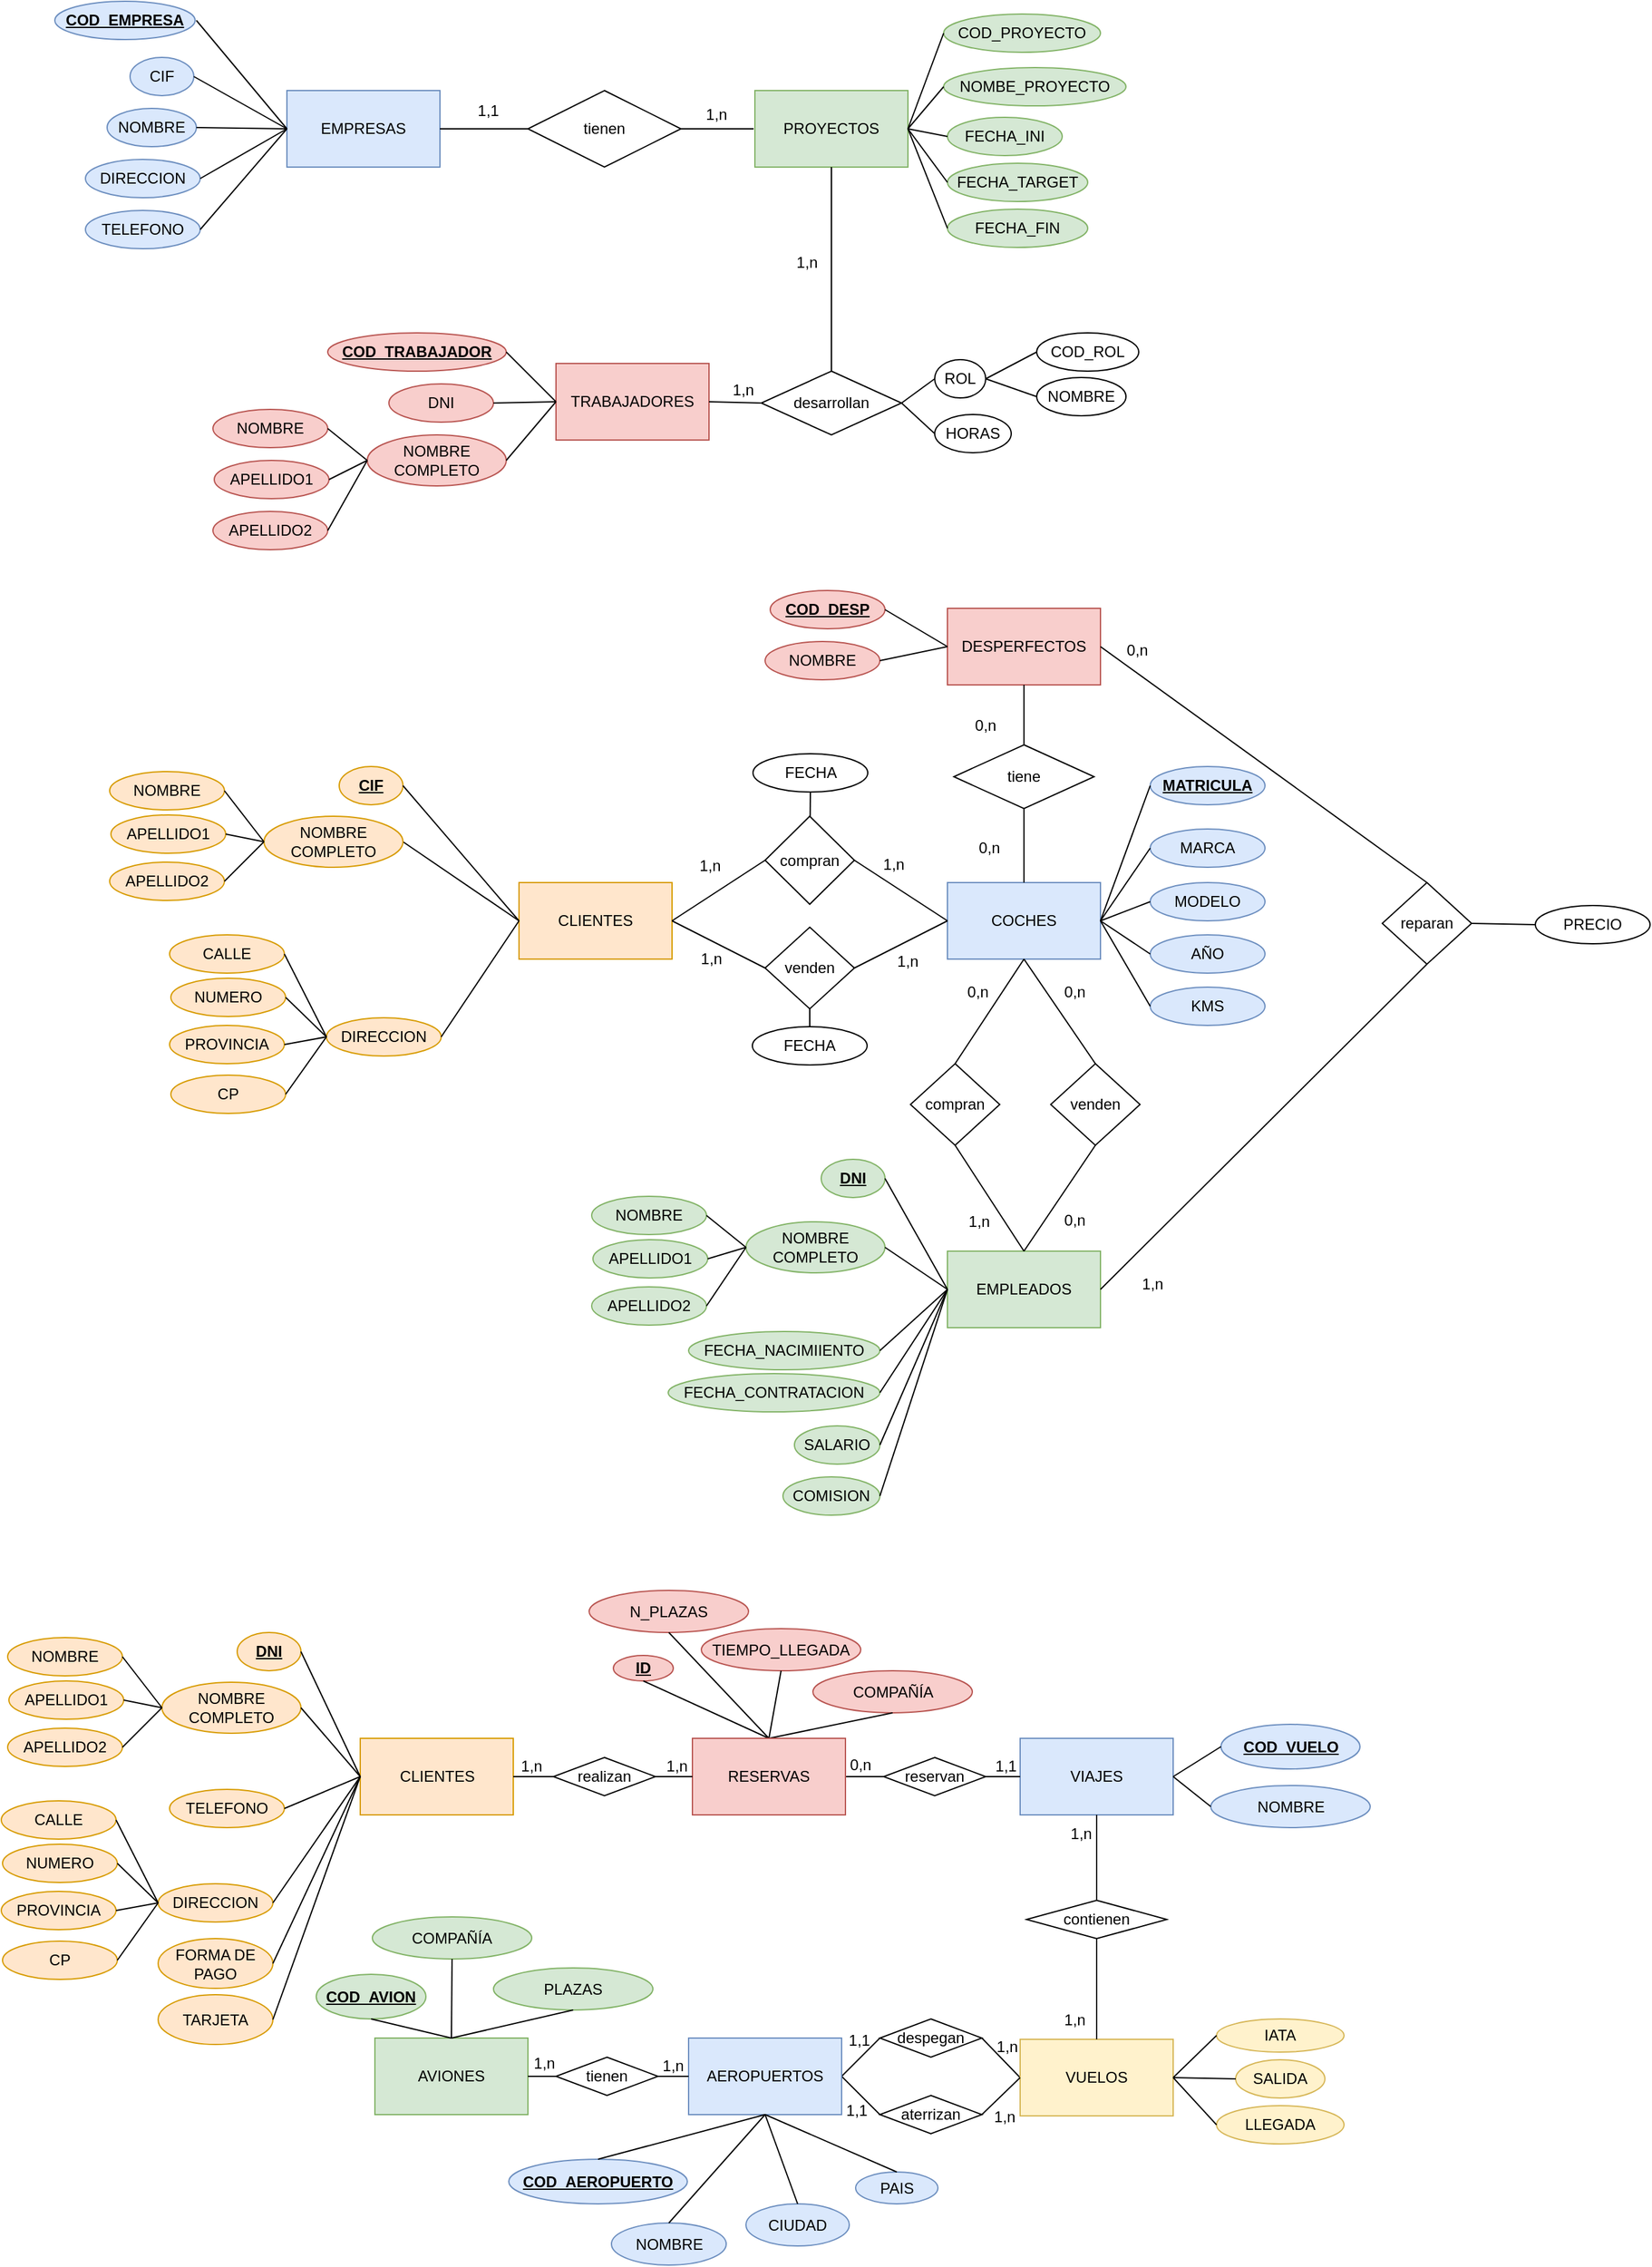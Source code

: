 <mxfile version="22.0.4" type="device">
  <diagram name="Page-1" id="RORQdDKEOHalD08dZJEA">
    <mxGraphModel dx="1964" dy="578" grid="1" gridSize="10" guides="1" tooltips="1" connect="1" arrows="1" fold="1" page="1" pageScale="1" pageWidth="850" pageHeight="1100" math="0" shadow="0">
      <root>
        <mxCell id="0" />
        <mxCell id="1" parent="0" />
        <mxCell id="fxf0xC92rg955WbwkELu-1" value="EMPRESAS" style="rounded=0;whiteSpace=wrap;html=1;fillColor=#dae8fc;strokeColor=#6c8ebf;" parent="1" vertex="1">
          <mxGeometry x="181" y="78" width="120" height="60" as="geometry" />
        </mxCell>
        <mxCell id="fxf0xC92rg955WbwkELu-2" value="PROYECTOS" style="rounded=0;whiteSpace=wrap;html=1;fillColor=#d5e8d4;strokeColor=#82b366;" parent="1" vertex="1">
          <mxGeometry x="548" y="78" width="120" height="60" as="geometry" />
        </mxCell>
        <mxCell id="fxf0xC92rg955WbwkELu-3" value="" style="endArrow=none;html=1;rounded=0;exitX=1;exitY=0.5;exitDx=0;exitDy=0;" parent="1" source="fxf0xC92rg955WbwkELu-4" edge="1">
          <mxGeometry width="50" height="50" relative="1" as="geometry">
            <mxPoint x="437" y="248" as="sourcePoint" />
            <mxPoint x="547" y="108" as="targetPoint" />
          </mxGeometry>
        </mxCell>
        <mxCell id="fxf0xC92rg955WbwkELu-4" value="tienen" style="rhombus;whiteSpace=wrap;html=1;" parent="1" vertex="1">
          <mxGeometry x="370" y="78" width="120" height="60" as="geometry" />
        </mxCell>
        <mxCell id="fxf0xC92rg955WbwkELu-5" value="" style="endArrow=none;html=1;rounded=0;exitX=1;exitY=0.5;exitDx=0;exitDy=0;entryX=0;entryY=0.5;entryDx=0;entryDy=0;" parent="1" source="fxf0xC92rg955WbwkELu-1" target="fxf0xC92rg955WbwkELu-4" edge="1">
          <mxGeometry width="50" height="50" relative="1" as="geometry">
            <mxPoint x="437" y="248" as="sourcePoint" />
            <mxPoint x="487" y="198" as="targetPoint" />
          </mxGeometry>
        </mxCell>
        <mxCell id="prz9UvVktfaerAkNphrq-1" value="CIF" style="ellipse;whiteSpace=wrap;html=1;fillColor=#dae8fc;strokeColor=#6c8ebf;" parent="1" vertex="1">
          <mxGeometry x="58" y="52" width="50" height="30" as="geometry" />
        </mxCell>
        <mxCell id="prz9UvVktfaerAkNphrq-2" value="NOMBRE" style="ellipse;whiteSpace=wrap;html=1;fillColor=#dae8fc;strokeColor=#6c8ebf;" parent="1" vertex="1">
          <mxGeometry x="40" y="92" width="70" height="30" as="geometry" />
        </mxCell>
        <mxCell id="prz9UvVktfaerAkNphrq-3" value="DIRECCION" style="ellipse;whiteSpace=wrap;html=1;fillColor=#dae8fc;strokeColor=#6c8ebf;" parent="1" vertex="1">
          <mxGeometry x="23" y="132" width="90" height="30" as="geometry" />
        </mxCell>
        <mxCell id="prz9UvVktfaerAkNphrq-4" value="TELEFONO" style="ellipse;whiteSpace=wrap;html=1;fillColor=#dae8fc;strokeColor=#6c8ebf;" parent="1" vertex="1">
          <mxGeometry x="23" y="172" width="90" height="30" as="geometry" />
        </mxCell>
        <mxCell id="prz9UvVktfaerAkNphrq-5" value="" style="endArrow=none;html=1;rounded=0;entryX=1;entryY=0.5;entryDx=0;entryDy=0;exitX=0;exitY=0.5;exitDx=0;exitDy=0;" parent="1" source="fxf0xC92rg955WbwkELu-1" target="prz9UvVktfaerAkNphrq-1" edge="1">
          <mxGeometry width="50" height="50" relative="1" as="geometry">
            <mxPoint x="396" y="108" as="sourcePoint" />
            <mxPoint x="446" y="58" as="targetPoint" />
          </mxGeometry>
        </mxCell>
        <mxCell id="prz9UvVktfaerAkNphrq-6" value="" style="endArrow=none;html=1;rounded=0;exitX=1;exitY=0.5;exitDx=0;exitDy=0;entryX=0;entryY=0.5;entryDx=0;entryDy=0;" parent="1" source="prz9UvVktfaerAkNphrq-2" target="fxf0xC92rg955WbwkELu-1" edge="1">
          <mxGeometry width="50" height="50" relative="1" as="geometry">
            <mxPoint x="396" y="108" as="sourcePoint" />
            <mxPoint x="446" y="58" as="targetPoint" />
          </mxGeometry>
        </mxCell>
        <mxCell id="prz9UvVktfaerAkNphrq-7" value="" style="endArrow=none;html=1;rounded=0;exitX=1;exitY=0.5;exitDx=0;exitDy=0;entryX=0;entryY=0.5;entryDx=0;entryDy=0;" parent="1" source="prz9UvVktfaerAkNphrq-3" target="fxf0xC92rg955WbwkELu-1" edge="1">
          <mxGeometry width="50" height="50" relative="1" as="geometry">
            <mxPoint x="396" y="108" as="sourcePoint" />
            <mxPoint x="446" y="58" as="targetPoint" />
          </mxGeometry>
        </mxCell>
        <mxCell id="prz9UvVktfaerAkNphrq-8" value="" style="endArrow=none;html=1;rounded=0;exitX=1;exitY=0.5;exitDx=0;exitDy=0;entryX=0;entryY=0.5;entryDx=0;entryDy=0;" parent="1" source="prz9UvVktfaerAkNphrq-4" target="fxf0xC92rg955WbwkELu-1" edge="1">
          <mxGeometry width="50" height="50" relative="1" as="geometry">
            <mxPoint x="396" y="108" as="sourcePoint" />
            <mxPoint x="446" y="58" as="targetPoint" />
          </mxGeometry>
        </mxCell>
        <mxCell id="prz9UvVktfaerAkNphrq-9" value="&lt;b&gt;&lt;u&gt;COD_EMPRESA&lt;/u&gt;&lt;/b&gt;" style="ellipse;whiteSpace=wrap;html=1;fillColor=#dae8fc;strokeColor=#6c8ebf;" parent="1" vertex="1">
          <mxGeometry x="-1" y="8" width="110" height="30" as="geometry" />
        </mxCell>
        <mxCell id="prz9UvVktfaerAkNphrq-10" value="" style="endArrow=none;html=1;rounded=0;entryX=1;entryY=0.5;entryDx=0;entryDy=0;exitX=0;exitY=0.5;exitDx=0;exitDy=0;" parent="1" source="fxf0xC92rg955WbwkELu-1" edge="1">
          <mxGeometry width="50" height="50" relative="1" as="geometry">
            <mxPoint x="396" y="108" as="sourcePoint" />
            <mxPoint x="110" y="23" as="targetPoint" />
          </mxGeometry>
        </mxCell>
        <mxCell id="prz9UvVktfaerAkNphrq-12" value="1,1" style="text;html=1;strokeColor=none;fillColor=none;align=center;verticalAlign=middle;whiteSpace=wrap;rounded=0;" parent="1" vertex="1">
          <mxGeometry x="309" y="79" width="60" height="30" as="geometry" />
        </mxCell>
        <mxCell id="prz9UvVktfaerAkNphrq-13" value="1,n" style="text;html=1;strokeColor=none;fillColor=none;align=center;verticalAlign=middle;whiteSpace=wrap;rounded=0;" parent="1" vertex="1">
          <mxGeometry x="488" y="82" width="60" height="30" as="geometry" />
        </mxCell>
        <mxCell id="prz9UvVktfaerAkNphrq-14" value="TRABAJADORES" style="rounded=0;whiteSpace=wrap;html=1;fillColor=#f8cecc;strokeColor=#b85450;" parent="1" vertex="1">
          <mxGeometry x="392" y="292" width="120" height="60" as="geometry" />
        </mxCell>
        <mxCell id="prz9UvVktfaerAkNphrq-15" value="" style="endArrow=none;html=1;rounded=0;entryX=0.5;entryY=1;entryDx=0;entryDy=0;exitX=0.5;exitY=0;exitDx=0;exitDy=0;" parent="1" source="prz9UvVktfaerAkNphrq-16" target="fxf0xC92rg955WbwkELu-2" edge="1">
          <mxGeometry width="50" height="50" relative="1" as="geometry">
            <mxPoint x="619" y="178" as="sourcePoint" />
            <mxPoint x="609" y="152" as="targetPoint" />
          </mxGeometry>
        </mxCell>
        <mxCell id="prz9UvVktfaerAkNphrq-16" value="desarrollan" style="rhombus;whiteSpace=wrap;html=1;" parent="1" vertex="1">
          <mxGeometry x="553" y="298" width="110" height="50" as="geometry" />
        </mxCell>
        <mxCell id="prz9UvVktfaerAkNphrq-17" value="" style="endArrow=none;html=1;rounded=0;entryX=0;entryY=0.5;entryDx=0;entryDy=0;exitX=1;exitY=0.5;exitDx=0;exitDy=0;" parent="1" source="prz9UvVktfaerAkNphrq-14" target="prz9UvVktfaerAkNphrq-16" edge="1">
          <mxGeometry width="50" height="50" relative="1" as="geometry">
            <mxPoint x="609" y="288" as="sourcePoint" />
            <mxPoint x="618" y="148" as="targetPoint" />
          </mxGeometry>
        </mxCell>
        <mxCell id="prz9UvVktfaerAkNphrq-19" value="FECHA_INI" style="ellipse;whiteSpace=wrap;html=1;fillColor=#d5e8d4;strokeColor=#82b366;" parent="1" vertex="1">
          <mxGeometry x="699" y="99" width="90" height="30" as="geometry" />
        </mxCell>
        <mxCell id="prz9UvVktfaerAkNphrq-20" value="FECHA_TARGET" style="ellipse;whiteSpace=wrap;html=1;fillColor=#d5e8d4;strokeColor=#82b366;" parent="1" vertex="1">
          <mxGeometry x="699" y="135" width="110" height="30" as="geometry" />
        </mxCell>
        <mxCell id="prz9UvVktfaerAkNphrq-21" value="FECHA_FIN" style="ellipse;whiteSpace=wrap;html=1;fillColor=#d5e8d4;strokeColor=#82b366;" parent="1" vertex="1">
          <mxGeometry x="699" y="171" width="110" height="30" as="geometry" />
        </mxCell>
        <mxCell id="prz9UvVktfaerAkNphrq-23" value="" style="endArrow=none;html=1;rounded=0;entryX=0;entryY=0.5;entryDx=0;entryDy=0;exitX=1;exitY=0.5;exitDx=0;exitDy=0;" parent="1" source="fxf0xC92rg955WbwkELu-2" target="prz9UvVktfaerAkNphrq-19" edge="1">
          <mxGeometry width="50" height="50" relative="1" as="geometry">
            <mxPoint x="339" y="108" as="sourcePoint" />
            <mxPoint x="389" y="58" as="targetPoint" />
          </mxGeometry>
        </mxCell>
        <mxCell id="prz9UvVktfaerAkNphrq-24" value="" style="endArrow=none;html=1;rounded=0;entryX=0;entryY=0.5;entryDx=0;entryDy=0;exitX=1;exitY=0.5;exitDx=0;exitDy=0;" parent="1" source="fxf0xC92rg955WbwkELu-2" target="prz9UvVktfaerAkNphrq-20" edge="1">
          <mxGeometry width="50" height="50" relative="1" as="geometry">
            <mxPoint x="339" y="108" as="sourcePoint" />
            <mxPoint x="389" y="58" as="targetPoint" />
          </mxGeometry>
        </mxCell>
        <mxCell id="prz9UvVktfaerAkNphrq-25" value="" style="endArrow=none;html=1;rounded=0;entryX=0;entryY=0.5;entryDx=0;entryDy=0;exitX=1;exitY=0.5;exitDx=0;exitDy=0;" parent="1" source="fxf0xC92rg955WbwkELu-2" target="prz9UvVktfaerAkNphrq-21" edge="1">
          <mxGeometry width="50" height="50" relative="1" as="geometry">
            <mxPoint x="339" y="108" as="sourcePoint" />
            <mxPoint x="389" y="58" as="targetPoint" />
          </mxGeometry>
        </mxCell>
        <mxCell id="prz9UvVktfaerAkNphrq-26" value="1,n" style="text;html=1;strokeColor=none;fillColor=none;align=center;verticalAlign=middle;whiteSpace=wrap;rounded=0;" parent="1" vertex="1">
          <mxGeometry x="559" y="198" width="60" height="30" as="geometry" />
        </mxCell>
        <mxCell id="prz9UvVktfaerAkNphrq-27" value="1,n" style="text;html=1;strokeColor=none;fillColor=none;align=center;verticalAlign=middle;whiteSpace=wrap;rounded=0;" parent="1" vertex="1">
          <mxGeometry x="509" y="298" width="60" height="30" as="geometry" />
        </mxCell>
        <mxCell id="prz9UvVktfaerAkNphrq-29" value="ROL" style="ellipse;whiteSpace=wrap;html=1;" parent="1" vertex="1">
          <mxGeometry x="689" y="289" width="40" height="30" as="geometry" />
        </mxCell>
        <mxCell id="prz9UvVktfaerAkNphrq-30" value="" style="endArrow=none;html=1;rounded=0;entryX=1;entryY=0.5;entryDx=0;entryDy=0;exitX=0;exitY=0.5;exitDx=0;exitDy=0;" parent="1" source="prz9UvVktfaerAkNphrq-29" target="prz9UvVktfaerAkNphrq-16" edge="1">
          <mxGeometry width="50" height="50" relative="1" as="geometry">
            <mxPoint x="339" y="412" as="sourcePoint" />
            <mxPoint x="389" y="362" as="targetPoint" />
          </mxGeometry>
        </mxCell>
        <mxCell id="prz9UvVktfaerAkNphrq-31" value="NOMBRE" style="ellipse;whiteSpace=wrap;html=1;" parent="1" vertex="1">
          <mxGeometry x="769" y="303" width="70" height="30" as="geometry" />
        </mxCell>
        <mxCell id="prz9UvVktfaerAkNphrq-32" value="COD_ROL" style="ellipse;whiteSpace=wrap;html=1;" parent="1" vertex="1">
          <mxGeometry x="769" y="268" width="80" height="30" as="geometry" />
        </mxCell>
        <mxCell id="prz9UvVktfaerAkNphrq-33" value="" style="endArrow=none;html=1;rounded=0;exitX=1;exitY=0.5;exitDx=0;exitDy=0;entryX=0;entryY=0.5;entryDx=0;entryDy=0;" parent="1" source="prz9UvVktfaerAkNphrq-29" target="prz9UvVktfaerAkNphrq-32" edge="1">
          <mxGeometry width="50" height="50" relative="1" as="geometry">
            <mxPoint x="339" y="290" as="sourcePoint" />
            <mxPoint x="389" y="240" as="targetPoint" />
          </mxGeometry>
        </mxCell>
        <mxCell id="prz9UvVktfaerAkNphrq-34" value="" style="endArrow=none;html=1;rounded=0;exitX=1;exitY=0.5;exitDx=0;exitDy=0;entryX=0;entryY=0.5;entryDx=0;entryDy=0;" parent="1" source="prz9UvVktfaerAkNphrq-29" target="prz9UvVktfaerAkNphrq-31" edge="1">
          <mxGeometry width="50" height="50" relative="1" as="geometry">
            <mxPoint x="339" y="290" as="sourcePoint" />
            <mxPoint x="389" y="240" as="targetPoint" />
          </mxGeometry>
        </mxCell>
        <mxCell id="prz9UvVktfaerAkNphrq-35" value="&lt;b&gt;&lt;u&gt;COD_TRABAJADOR&lt;/u&gt;&lt;/b&gt;" style="ellipse;whiteSpace=wrap;html=1;fillColor=#f8cecc;strokeColor=#b85450;" parent="1" vertex="1">
          <mxGeometry x="213" y="268" width="140" height="30" as="geometry" />
        </mxCell>
        <mxCell id="prz9UvVktfaerAkNphrq-36" value="DNI" style="ellipse;whiteSpace=wrap;html=1;fillColor=#f8cecc;strokeColor=#b85450;" parent="1" vertex="1">
          <mxGeometry x="261" y="308" width="82" height="30" as="geometry" />
        </mxCell>
        <mxCell id="prz9UvVktfaerAkNphrq-37" value="NOMBRE COMPLETO" style="ellipse;whiteSpace=wrap;html=1;fillColor=#f8cecc;strokeColor=#b85450;" parent="1" vertex="1">
          <mxGeometry x="244" y="348" width="109" height="40" as="geometry" />
        </mxCell>
        <mxCell id="prz9UvVktfaerAkNphrq-38" value="NOMBRE" style="ellipse;whiteSpace=wrap;html=1;fillColor=#f8cecc;strokeColor=#b85450;" parent="1" vertex="1">
          <mxGeometry x="123" y="328" width="90" height="30" as="geometry" />
        </mxCell>
        <mxCell id="prz9UvVktfaerAkNphrq-39" value="APELLIDO1" style="ellipse;whiteSpace=wrap;html=1;fillColor=#f8cecc;strokeColor=#b85450;" parent="1" vertex="1">
          <mxGeometry x="124" y="368" width="90" height="30" as="geometry" />
        </mxCell>
        <mxCell id="prz9UvVktfaerAkNphrq-40" value="APELLIDO2" style="ellipse;whiteSpace=wrap;html=1;fillColor=#f8cecc;strokeColor=#b85450;" parent="1" vertex="1">
          <mxGeometry x="123" y="408" width="90" height="30" as="geometry" />
        </mxCell>
        <mxCell id="prz9UvVktfaerAkNphrq-41" value="" style="endArrow=none;html=1;rounded=0;entryX=0;entryY=0.5;entryDx=0;entryDy=0;exitX=1;exitY=0.5;exitDx=0;exitDy=0;" parent="1" source="prz9UvVktfaerAkNphrq-35" target="prz9UvVktfaerAkNphrq-14" edge="1">
          <mxGeometry width="50" height="50" relative="1" as="geometry">
            <mxPoint x="183" y="308" as="sourcePoint" />
            <mxPoint x="233" y="258" as="targetPoint" />
          </mxGeometry>
        </mxCell>
        <mxCell id="prz9UvVktfaerAkNphrq-42" value="" style="endArrow=none;html=1;rounded=0;entryX=0;entryY=0.5;entryDx=0;entryDy=0;exitX=1;exitY=0.5;exitDx=0;exitDy=0;" parent="1" source="prz9UvVktfaerAkNphrq-36" target="prz9UvVktfaerAkNphrq-14" edge="1">
          <mxGeometry width="50" height="50" relative="1" as="geometry">
            <mxPoint x="363" y="293" as="sourcePoint" />
            <mxPoint x="402" y="332" as="targetPoint" />
          </mxGeometry>
        </mxCell>
        <mxCell id="prz9UvVktfaerAkNphrq-43" value="" style="endArrow=none;html=1;rounded=0;entryX=0;entryY=0.5;entryDx=0;entryDy=0;exitX=1;exitY=0.5;exitDx=0;exitDy=0;" parent="1" source="prz9UvVktfaerAkNphrq-37" target="prz9UvVktfaerAkNphrq-14" edge="1">
          <mxGeometry width="50" height="50" relative="1" as="geometry">
            <mxPoint x="353" y="333" as="sourcePoint" />
            <mxPoint x="402" y="332" as="targetPoint" />
          </mxGeometry>
        </mxCell>
        <mxCell id="prz9UvVktfaerAkNphrq-44" value="" style="endArrow=none;html=1;rounded=0;entryX=0;entryY=0.5;entryDx=0;entryDy=0;exitX=1;exitY=0.5;exitDx=0;exitDy=0;" parent="1" source="prz9UvVktfaerAkNphrq-40" target="prz9UvVktfaerAkNphrq-37" edge="1">
          <mxGeometry width="50" height="50" relative="1" as="geometry">
            <mxPoint x="363" y="373" as="sourcePoint" />
            <mxPoint x="402" y="332" as="targetPoint" />
          </mxGeometry>
        </mxCell>
        <mxCell id="prz9UvVktfaerAkNphrq-45" value="" style="endArrow=none;html=1;rounded=0;exitX=1;exitY=0.5;exitDx=0;exitDy=0;entryX=0;entryY=0.5;entryDx=0;entryDy=0;" parent="1" source="prz9UvVktfaerAkNphrq-39" target="prz9UvVktfaerAkNphrq-37" edge="1">
          <mxGeometry width="50" height="50" relative="1" as="geometry">
            <mxPoint x="223" y="433" as="sourcePoint" />
            <mxPoint x="243" y="358" as="targetPoint" />
          </mxGeometry>
        </mxCell>
        <mxCell id="prz9UvVktfaerAkNphrq-46" value="" style="endArrow=none;html=1;rounded=0;exitX=1;exitY=0.5;exitDx=0;exitDy=0;entryX=0;entryY=0.5;entryDx=0;entryDy=0;" parent="1" source="prz9UvVktfaerAkNphrq-38" target="prz9UvVktfaerAkNphrq-37" edge="1">
          <mxGeometry width="50" height="50" relative="1" as="geometry">
            <mxPoint x="224" y="393" as="sourcePoint" />
            <mxPoint x="254" y="373" as="targetPoint" />
          </mxGeometry>
        </mxCell>
        <mxCell id="prz9UvVktfaerAkNphrq-48" value="HORAS" style="ellipse;whiteSpace=wrap;html=1;" parent="1" vertex="1">
          <mxGeometry x="689" y="332" width="60" height="30" as="geometry" />
        </mxCell>
        <mxCell id="prz9UvVktfaerAkNphrq-49" value="" style="endArrow=none;html=1;rounded=0;entryX=1;entryY=0.5;entryDx=0;entryDy=0;exitX=0;exitY=0.5;exitDx=0;exitDy=0;" parent="1" source="prz9UvVktfaerAkNphrq-48" target="prz9UvVktfaerAkNphrq-16" edge="1">
          <mxGeometry width="50" height="50" relative="1" as="geometry">
            <mxPoint x="699" y="314" as="sourcePoint" />
            <mxPoint x="673" y="333" as="targetPoint" />
          </mxGeometry>
        </mxCell>
        <mxCell id="prz9UvVktfaerAkNphrq-52" value="COD_PROYECTO" style="ellipse;whiteSpace=wrap;html=1;fillColor=#d5e8d4;strokeColor=#82b366;" parent="1" vertex="1">
          <mxGeometry x="696" y="18" width="123" height="30" as="geometry" />
        </mxCell>
        <mxCell id="prz9UvVktfaerAkNphrq-53" value="" style="endArrow=none;html=1;rounded=0;entryX=0;entryY=0.5;entryDx=0;entryDy=0;exitX=1;exitY=0.5;exitDx=0;exitDy=0;" parent="1" source="fxf0xC92rg955WbwkELu-2" target="prz9UvVktfaerAkNphrq-52" edge="1">
          <mxGeometry width="50" height="50" relative="1" as="geometry">
            <mxPoint x="639" y="83" as="sourcePoint" />
            <mxPoint x="689" y="33" as="targetPoint" />
          </mxGeometry>
        </mxCell>
        <mxCell id="prz9UvVktfaerAkNphrq-55" value="NOMBE_PROYECTO" style="ellipse;whiteSpace=wrap;html=1;fillColor=#d5e8d4;strokeColor=#82b366;" parent="1" vertex="1">
          <mxGeometry x="696" y="60" width="143" height="30" as="geometry" />
        </mxCell>
        <mxCell id="prz9UvVktfaerAkNphrq-56" value="" style="endArrow=none;html=1;rounded=0;entryX=0;entryY=0.5;entryDx=0;entryDy=0;exitX=1;exitY=0.5;exitDx=0;exitDy=0;" parent="1" source="fxf0xC92rg955WbwkELu-2" target="prz9UvVktfaerAkNphrq-55" edge="1">
          <mxGeometry width="50" height="50" relative="1" as="geometry">
            <mxPoint x="678" y="118" as="sourcePoint" />
            <mxPoint x="709" y="126" as="targetPoint" />
          </mxGeometry>
        </mxCell>
        <mxCell id="QBjnFviM7dAOQTzk92Mk-1" value="CLIENTES" style="rounded=0;whiteSpace=wrap;html=1;fillColor=#ffe6cc;strokeColor=#d79b00;" parent="1" vertex="1">
          <mxGeometry x="363" y="699" width="120" height="60" as="geometry" />
        </mxCell>
        <mxCell id="QBjnFviM7dAOQTzk92Mk-2" value="&lt;b&gt;&lt;u&gt;CIF&lt;/u&gt;&lt;/b&gt;" style="ellipse;whiteSpace=wrap;html=1;fillColor=#ffe6cc;strokeColor=#d79b00;" parent="1" vertex="1">
          <mxGeometry x="222" y="608" width="50" height="30" as="geometry" />
        </mxCell>
        <mxCell id="QBjnFviM7dAOQTzk92Mk-4" value="DIRECCION" style="ellipse;whiteSpace=wrap;html=1;fillColor=#ffe6cc;strokeColor=#d79b00;" parent="1" vertex="1">
          <mxGeometry x="212" y="805" width="90" height="30" as="geometry" />
        </mxCell>
        <mxCell id="QBjnFviM7dAOQTzk92Mk-6" value="" style="endArrow=none;html=1;rounded=0;entryX=1;entryY=0.5;entryDx=0;entryDy=0;exitX=0;exitY=0.5;exitDx=0;exitDy=0;" parent="1" source="QBjnFviM7dAOQTzk92Mk-1" target="QBjnFviM7dAOQTzk92Mk-2" edge="1">
          <mxGeometry width="50" height="50" relative="1" as="geometry">
            <mxPoint x="578" y="729" as="sourcePoint" />
            <mxPoint x="628" y="679" as="targetPoint" />
          </mxGeometry>
        </mxCell>
        <mxCell id="QBjnFviM7dAOQTzk92Mk-7" value="" style="endArrow=none;html=1;rounded=0;exitX=1;exitY=0.5;exitDx=0;exitDy=0;entryX=0;entryY=0.5;entryDx=0;entryDy=0;" parent="1" source="QBjnFviM7dAOQTzk92Mk-12" target="QBjnFviM7dAOQTzk92Mk-1" edge="1">
          <mxGeometry width="50" height="50" relative="1" as="geometry">
            <mxPoint x="282" y="694" as="sourcePoint" />
            <mxPoint x="628" y="679" as="targetPoint" />
          </mxGeometry>
        </mxCell>
        <mxCell id="QBjnFviM7dAOQTzk92Mk-8" value="" style="endArrow=none;html=1;rounded=0;exitX=1;exitY=0.5;exitDx=0;exitDy=0;entryX=0;entryY=0.5;entryDx=0;entryDy=0;" parent="1" source="QBjnFviM7dAOQTzk92Mk-4" target="QBjnFviM7dAOQTzk92Mk-1" edge="1">
          <mxGeometry width="50" height="50" relative="1" as="geometry">
            <mxPoint x="578" y="729" as="sourcePoint" />
            <mxPoint x="628" y="679" as="targetPoint" />
          </mxGeometry>
        </mxCell>
        <mxCell id="QBjnFviM7dAOQTzk92Mk-12" value="NOMBRE COMPLETO" style="ellipse;whiteSpace=wrap;html=1;fillColor=#ffe6cc;strokeColor=#d79b00;" parent="1" vertex="1">
          <mxGeometry x="163" y="647" width="109" height="40" as="geometry" />
        </mxCell>
        <mxCell id="QBjnFviM7dAOQTzk92Mk-13" value="NOMBRE" style="ellipse;whiteSpace=wrap;html=1;fillColor=#ffe6cc;strokeColor=#d79b00;" parent="1" vertex="1">
          <mxGeometry x="42" y="612" width="90" height="30" as="geometry" />
        </mxCell>
        <mxCell id="QBjnFviM7dAOQTzk92Mk-14" value="APELLIDO1" style="ellipse;whiteSpace=wrap;html=1;fillColor=#ffe6cc;strokeColor=#d79b00;" parent="1" vertex="1">
          <mxGeometry x="43" y="646" width="90" height="30" as="geometry" />
        </mxCell>
        <mxCell id="QBjnFviM7dAOQTzk92Mk-15" value="APELLIDO2" style="ellipse;whiteSpace=wrap;html=1;fillColor=#ffe6cc;strokeColor=#d79b00;" parent="1" vertex="1">
          <mxGeometry x="42" y="683" width="90" height="30" as="geometry" />
        </mxCell>
        <mxCell id="QBjnFviM7dAOQTzk92Mk-16" value="" style="endArrow=none;html=1;rounded=0;entryX=0;entryY=0.5;entryDx=0;entryDy=0;exitX=1;exitY=0.5;exitDx=0;exitDy=0;" parent="1" source="QBjnFviM7dAOQTzk92Mk-15" target="QBjnFviM7dAOQTzk92Mk-12" edge="1">
          <mxGeometry width="50" height="50" relative="1" as="geometry">
            <mxPoint x="282" y="700" as="sourcePoint" />
            <mxPoint x="321" y="659" as="targetPoint" />
          </mxGeometry>
        </mxCell>
        <mxCell id="QBjnFviM7dAOQTzk92Mk-17" value="" style="endArrow=none;html=1;rounded=0;exitX=1;exitY=0.5;exitDx=0;exitDy=0;entryX=0;entryY=0.5;entryDx=0;entryDy=0;" parent="1" source="QBjnFviM7dAOQTzk92Mk-14" target="QBjnFviM7dAOQTzk92Mk-12" edge="1">
          <mxGeometry width="50" height="50" relative="1" as="geometry">
            <mxPoint x="142" y="760" as="sourcePoint" />
            <mxPoint x="162" y="685" as="targetPoint" />
          </mxGeometry>
        </mxCell>
        <mxCell id="QBjnFviM7dAOQTzk92Mk-18" value="" style="endArrow=none;html=1;rounded=0;exitX=1;exitY=0.5;exitDx=0;exitDy=0;entryX=0;entryY=0.5;entryDx=0;entryDy=0;" parent="1" source="QBjnFviM7dAOQTzk92Mk-13" target="QBjnFviM7dAOQTzk92Mk-12" edge="1">
          <mxGeometry width="50" height="50" relative="1" as="geometry">
            <mxPoint x="143" y="720" as="sourcePoint" />
            <mxPoint x="173" y="700" as="targetPoint" />
          </mxGeometry>
        </mxCell>
        <mxCell id="QBjnFviM7dAOQTzk92Mk-20" value="CALLE" style="ellipse;whiteSpace=wrap;html=1;fillColor=#ffe6cc;strokeColor=#d79b00;" parent="1" vertex="1">
          <mxGeometry x="89" y="740" width="90" height="30" as="geometry" />
        </mxCell>
        <mxCell id="QBjnFviM7dAOQTzk92Mk-21" value="NUMERO" style="ellipse;whiteSpace=wrap;html=1;fillColor=#ffe6cc;strokeColor=#d79b00;" parent="1" vertex="1">
          <mxGeometry x="90" y="774" width="90" height="30" as="geometry" />
        </mxCell>
        <mxCell id="QBjnFviM7dAOQTzk92Mk-22" value="PROVINCIA" style="ellipse;whiteSpace=wrap;html=1;fillColor=#ffe6cc;strokeColor=#d79b00;" parent="1" vertex="1">
          <mxGeometry x="89" y="811" width="90" height="30" as="geometry" />
        </mxCell>
        <mxCell id="QBjnFviM7dAOQTzk92Mk-23" value="CP" style="ellipse;whiteSpace=wrap;html=1;fillColor=#ffe6cc;strokeColor=#d79b00;" parent="1" vertex="1">
          <mxGeometry x="90" y="850" width="90" height="30" as="geometry" />
        </mxCell>
        <mxCell id="QBjnFviM7dAOQTzk92Mk-24" value="" style="endArrow=none;html=1;rounded=0;exitX=1;exitY=0.5;exitDx=0;exitDy=0;entryX=0;entryY=0.5;entryDx=0;entryDy=0;" parent="1" source="QBjnFviM7dAOQTzk92Mk-20" target="QBjnFviM7dAOQTzk92Mk-4" edge="1">
          <mxGeometry width="50" height="50" relative="1" as="geometry">
            <mxPoint x="510" y="750" as="sourcePoint" />
            <mxPoint x="202" y="811" as="targetPoint" />
          </mxGeometry>
        </mxCell>
        <mxCell id="QBjnFviM7dAOQTzk92Mk-25" value="" style="endArrow=none;html=1;rounded=0;exitX=1;exitY=0.5;exitDx=0;exitDy=0;entryX=0;entryY=0.5;entryDx=0;entryDy=0;" parent="1" source="QBjnFviM7dAOQTzk92Mk-21" target="QBjnFviM7dAOQTzk92Mk-4" edge="1">
          <mxGeometry width="50" height="50" relative="1" as="geometry">
            <mxPoint x="189" y="765" as="sourcePoint" />
            <mxPoint x="202" y="811" as="targetPoint" />
          </mxGeometry>
        </mxCell>
        <mxCell id="QBjnFviM7dAOQTzk92Mk-26" value="" style="endArrow=none;html=1;rounded=0;exitX=1;exitY=0.5;exitDx=0;exitDy=0;entryX=0;entryY=0.5;entryDx=0;entryDy=0;" parent="1" source="QBjnFviM7dAOQTzk92Mk-22" target="QBjnFviM7dAOQTzk92Mk-4" edge="1">
          <mxGeometry width="50" height="50" relative="1" as="geometry">
            <mxPoint x="190" y="799" as="sourcePoint" />
            <mxPoint x="220" y="879" as="targetPoint" />
          </mxGeometry>
        </mxCell>
        <mxCell id="QBjnFviM7dAOQTzk92Mk-27" value="" style="endArrow=none;html=1;rounded=0;exitX=1;exitY=0.5;exitDx=0;exitDy=0;entryX=0;entryY=0.5;entryDx=0;entryDy=0;" parent="1" source="QBjnFviM7dAOQTzk92Mk-23" target="QBjnFviM7dAOQTzk92Mk-4" edge="1">
          <mxGeometry width="50" height="50" relative="1" as="geometry">
            <mxPoint x="189" y="836" as="sourcePoint" />
            <mxPoint x="202" y="811" as="targetPoint" />
          </mxGeometry>
        </mxCell>
        <mxCell id="QBjnFviM7dAOQTzk92Mk-28" value="COCHES" style="rounded=0;whiteSpace=wrap;html=1;fillColor=#dae8fc;strokeColor=#6c8ebf;" parent="1" vertex="1">
          <mxGeometry x="699" y="699" width="120" height="60" as="geometry" />
        </mxCell>
        <mxCell id="QBjnFviM7dAOQTzk92Mk-29" value="&lt;b&gt;&lt;u&gt;MATRICULA&lt;/u&gt;&lt;/b&gt;" style="ellipse;whiteSpace=wrap;html=1;fillColor=#dae8fc;strokeColor=#6c8ebf;" parent="1" vertex="1">
          <mxGeometry x="858" y="608" width="90" height="30" as="geometry" />
        </mxCell>
        <mxCell id="QBjnFviM7dAOQTzk92Mk-31" value="" style="endArrow=none;html=1;rounded=0;exitX=1;exitY=0.5;exitDx=0;exitDy=0;entryX=0;entryY=0.5;entryDx=0;entryDy=0;" parent="1" source="QBjnFviM7dAOQTzk92Mk-28" target="QBjnFviM7dAOQTzk92Mk-29" edge="1">
          <mxGeometry width="50" height="50" relative="1" as="geometry">
            <mxPoint x="669" y="709" as="sourcePoint" />
            <mxPoint x="719" y="659" as="targetPoint" />
          </mxGeometry>
        </mxCell>
        <mxCell id="QBjnFviM7dAOQTzk92Mk-32" value="MARCA" style="ellipse;whiteSpace=wrap;html=1;fillColor=#dae8fc;strokeColor=#6c8ebf;" parent="1" vertex="1">
          <mxGeometry x="858" y="657" width="90" height="30" as="geometry" />
        </mxCell>
        <mxCell id="QBjnFviM7dAOQTzk92Mk-33" value="MODELO" style="ellipse;whiteSpace=wrap;html=1;fillColor=#dae8fc;strokeColor=#6c8ebf;" parent="1" vertex="1">
          <mxGeometry x="858" y="699" width="90" height="30" as="geometry" />
        </mxCell>
        <mxCell id="QBjnFviM7dAOQTzk92Mk-34" value="AÑO" style="ellipse;whiteSpace=wrap;html=1;fillColor=#dae8fc;strokeColor=#6c8ebf;" parent="1" vertex="1">
          <mxGeometry x="858" y="740" width="90" height="30" as="geometry" />
        </mxCell>
        <mxCell id="QBjnFviM7dAOQTzk92Mk-37" value="KMS" style="ellipse;whiteSpace=wrap;html=1;fillColor=#dae8fc;strokeColor=#6c8ebf;" parent="1" vertex="1">
          <mxGeometry x="858" y="781" width="90" height="30" as="geometry" />
        </mxCell>
        <mxCell id="QBjnFviM7dAOQTzk92Mk-38" value="" style="endArrow=none;html=1;rounded=0;exitX=1;exitY=0.5;exitDx=0;exitDy=0;entryX=0;entryY=0.5;entryDx=0;entryDy=0;" parent="1" source="QBjnFviM7dAOQTzk92Mk-28" target="QBjnFviM7dAOQTzk92Mk-32" edge="1">
          <mxGeometry width="50" height="50" relative="1" as="geometry">
            <mxPoint x="829" y="739" as="sourcePoint" />
            <mxPoint x="868" y="633" as="targetPoint" />
          </mxGeometry>
        </mxCell>
        <mxCell id="QBjnFviM7dAOQTzk92Mk-39" value="" style="endArrow=none;html=1;rounded=0;exitX=1;exitY=0.5;exitDx=0;exitDy=0;entryX=0;entryY=0.5;entryDx=0;entryDy=0;" parent="1" source="QBjnFviM7dAOQTzk92Mk-28" target="QBjnFviM7dAOQTzk92Mk-33" edge="1">
          <mxGeometry width="50" height="50" relative="1" as="geometry">
            <mxPoint x="829" y="739" as="sourcePoint" />
            <mxPoint x="868" y="682" as="targetPoint" />
          </mxGeometry>
        </mxCell>
        <mxCell id="QBjnFviM7dAOQTzk92Mk-40" value="" style="endArrow=none;html=1;rounded=0;exitX=1;exitY=0.5;exitDx=0;exitDy=0;entryX=0;entryY=0.5;entryDx=0;entryDy=0;" parent="1" source="QBjnFviM7dAOQTzk92Mk-28" target="QBjnFviM7dAOQTzk92Mk-34" edge="1">
          <mxGeometry width="50" height="50" relative="1" as="geometry">
            <mxPoint x="829" y="739" as="sourcePoint" />
            <mxPoint x="868" y="724" as="targetPoint" />
          </mxGeometry>
        </mxCell>
        <mxCell id="QBjnFviM7dAOQTzk92Mk-41" value="" style="endArrow=none;html=1;rounded=0;exitX=1;exitY=0.5;exitDx=0;exitDy=0;entryX=0;entryY=0.5;entryDx=0;entryDy=0;" parent="1" source="QBjnFviM7dAOQTzk92Mk-28" target="QBjnFviM7dAOQTzk92Mk-37" edge="1">
          <mxGeometry width="50" height="50" relative="1" as="geometry">
            <mxPoint x="829" y="739" as="sourcePoint" />
            <mxPoint x="868" y="765" as="targetPoint" />
          </mxGeometry>
        </mxCell>
        <mxCell id="QBjnFviM7dAOQTzk92Mk-45" value="DESPERFECTOS" style="rounded=0;whiteSpace=wrap;html=1;fillColor=#f8cecc;strokeColor=#b85450;" parent="1" vertex="1">
          <mxGeometry x="699" y="484" width="120" height="60" as="geometry" />
        </mxCell>
        <mxCell id="QBjnFviM7dAOQTzk92Mk-46" value="tiene" style="rhombus;whiteSpace=wrap;html=1;" parent="1" vertex="1">
          <mxGeometry x="704" y="591" width="110" height="50" as="geometry" />
        </mxCell>
        <mxCell id="QBjnFviM7dAOQTzk92Mk-47" value="" style="endArrow=none;html=1;rounded=0;entryX=0.5;entryY=1;entryDx=0;entryDy=0;exitX=0.5;exitY=0;exitDx=0;exitDy=0;" parent="1" source="QBjnFviM7dAOQTzk92Mk-46" target="QBjnFviM7dAOQTzk92Mk-45" edge="1">
          <mxGeometry width="50" height="50" relative="1" as="geometry">
            <mxPoint x="669" y="670" as="sourcePoint" />
            <mxPoint x="719" y="620" as="targetPoint" />
          </mxGeometry>
        </mxCell>
        <mxCell id="QBjnFviM7dAOQTzk92Mk-48" value="" style="endArrow=none;html=1;rounded=0;entryX=0.5;entryY=1;entryDx=0;entryDy=0;exitX=0.5;exitY=0;exitDx=0;exitDy=0;" parent="1" source="QBjnFviM7dAOQTzk92Mk-28" target="QBjnFviM7dAOQTzk92Mk-46" edge="1">
          <mxGeometry width="50" height="50" relative="1" as="geometry">
            <mxPoint x="769" y="590" as="sourcePoint" />
            <mxPoint x="772" y="554" as="targetPoint" />
          </mxGeometry>
        </mxCell>
        <mxCell id="QBjnFviM7dAOQTzk92Mk-49" value="compran" style="rhombus;whiteSpace=wrap;html=1;" parent="1" vertex="1">
          <mxGeometry x="556" y="647" width="70" height="69" as="geometry" />
        </mxCell>
        <mxCell id="QBjnFviM7dAOQTzk92Mk-50" value="venden" style="rhombus;whiteSpace=wrap;html=1;" parent="1" vertex="1">
          <mxGeometry x="556" y="734" width="70" height="64" as="geometry" />
        </mxCell>
        <mxCell id="QBjnFviM7dAOQTzk92Mk-51" value="" style="endArrow=none;html=1;rounded=0;entryX=0;entryY=0.5;entryDx=0;entryDy=0;exitX=1;exitY=0.5;exitDx=0;exitDy=0;" parent="1" source="QBjnFviM7dAOQTzk92Mk-1" target="QBjnFviM7dAOQTzk92Mk-49" edge="1">
          <mxGeometry width="50" height="50" relative="1" as="geometry">
            <mxPoint x="373" y="739" as="sourcePoint" />
            <mxPoint x="282" y="633" as="targetPoint" />
          </mxGeometry>
        </mxCell>
        <mxCell id="QBjnFviM7dAOQTzk92Mk-52" value="" style="endArrow=none;html=1;rounded=0;entryX=0;entryY=0.5;entryDx=0;entryDy=0;exitX=1;exitY=0.5;exitDx=0;exitDy=0;" parent="1" source="QBjnFviM7dAOQTzk92Mk-1" target="QBjnFviM7dAOQTzk92Mk-50" edge="1">
          <mxGeometry width="50" height="50" relative="1" as="geometry">
            <mxPoint x="493" y="739" as="sourcePoint" />
            <mxPoint x="540" y="684" as="targetPoint" />
          </mxGeometry>
        </mxCell>
        <mxCell id="QBjnFviM7dAOQTzk92Mk-53" value="" style="endArrow=none;html=1;rounded=0;entryX=0;entryY=0.5;entryDx=0;entryDy=0;exitX=1;exitY=0.5;exitDx=0;exitDy=0;" parent="1" source="QBjnFviM7dAOQTzk92Mk-49" target="QBjnFviM7dAOQTzk92Mk-28" edge="1">
          <mxGeometry width="50" height="50" relative="1" as="geometry">
            <mxPoint x="493" y="739" as="sourcePoint" />
            <mxPoint x="540" y="799" as="targetPoint" />
          </mxGeometry>
        </mxCell>
        <mxCell id="QBjnFviM7dAOQTzk92Mk-54" value="" style="endArrow=none;html=1;rounded=0;entryX=0;entryY=0.5;entryDx=0;entryDy=0;exitX=1;exitY=0.5;exitDx=0;exitDy=0;" parent="1" source="QBjnFviM7dAOQTzk92Mk-50" target="QBjnFviM7dAOQTzk92Mk-28" edge="1">
          <mxGeometry width="50" height="50" relative="1" as="geometry">
            <mxPoint x="650" y="684" as="sourcePoint" />
            <mxPoint x="709" y="739" as="targetPoint" />
          </mxGeometry>
        </mxCell>
        <mxCell id="QBjnFviM7dAOQTzk92Mk-57" value="0,n" style="text;html=1;strokeColor=none;fillColor=none;align=center;verticalAlign=middle;whiteSpace=wrap;rounded=0;" parent="1" vertex="1">
          <mxGeometry x="699" y="561" width="60" height="30" as="geometry" />
        </mxCell>
        <mxCell id="QBjnFviM7dAOQTzk92Mk-59" value="0,n" style="text;html=1;strokeColor=none;fillColor=none;align=center;verticalAlign=middle;whiteSpace=wrap;rounded=0;" parent="1" vertex="1">
          <mxGeometry x="702" y="657" width="60" height="30" as="geometry" />
        </mxCell>
        <mxCell id="QBjnFviM7dAOQTzk92Mk-60" value="EMPLEADOS" style="rounded=0;whiteSpace=wrap;html=1;fillColor=#d5e8d4;strokeColor=#82b366;" parent="1" vertex="1">
          <mxGeometry x="699" y="988" width="120" height="60" as="geometry" />
        </mxCell>
        <mxCell id="QBjnFviM7dAOQTzk92Mk-61" value="compran" style="rhombus;whiteSpace=wrap;html=1;" parent="1" vertex="1">
          <mxGeometry x="670" y="841" width="70" height="64" as="geometry" />
        </mxCell>
        <mxCell id="QBjnFviM7dAOQTzk92Mk-62" value="" style="endArrow=none;html=1;rounded=0;entryX=0.5;entryY=1;entryDx=0;entryDy=0;exitX=0.5;exitY=0;exitDx=0;exitDy=0;" parent="1" source="QBjnFviM7dAOQTzk92Mk-61" target="QBjnFviM7dAOQTzk92Mk-28" edge="1">
          <mxGeometry width="50" height="50" relative="1" as="geometry">
            <mxPoint x="769" y="709" as="sourcePoint" />
            <mxPoint x="769" y="651" as="targetPoint" />
          </mxGeometry>
        </mxCell>
        <mxCell id="QBjnFviM7dAOQTzk92Mk-63" value="" style="endArrow=none;html=1;rounded=0;exitX=0.5;exitY=0;exitDx=0;exitDy=0;entryX=0.5;entryY=1;entryDx=0;entryDy=0;" parent="1" source="QBjnFviM7dAOQTzk92Mk-60" target="QBjnFviM7dAOQTzk92Mk-61" edge="1">
          <mxGeometry width="50" height="50" relative="1" as="geometry">
            <mxPoint x="769" y="879" as="sourcePoint" />
            <mxPoint x="759" y="928" as="targetPoint" />
          </mxGeometry>
        </mxCell>
        <mxCell id="QBjnFviM7dAOQTzk92Mk-64" value="&lt;b&gt;&lt;u&gt;DNI&lt;/u&gt;&lt;/b&gt;" style="ellipse;whiteSpace=wrap;html=1;fillColor=#d5e8d4;strokeColor=#82b366;" parent="1" vertex="1">
          <mxGeometry x="600" y="916" width="50" height="30" as="geometry" />
        </mxCell>
        <mxCell id="QBjnFviM7dAOQTzk92Mk-65" value="NOMBRE COMPLETO" style="ellipse;whiteSpace=wrap;html=1;fillColor=#d5e8d4;strokeColor=#82b366;" parent="1" vertex="1">
          <mxGeometry x="541" y="965" width="109" height="40" as="geometry" />
        </mxCell>
        <mxCell id="QBjnFviM7dAOQTzk92Mk-66" value="NOMBRE" style="ellipse;whiteSpace=wrap;html=1;fillColor=#d5e8d4;strokeColor=#82b366;" parent="1" vertex="1">
          <mxGeometry x="420" y="945" width="90" height="30" as="geometry" />
        </mxCell>
        <mxCell id="QBjnFviM7dAOQTzk92Mk-67" value="APELLIDO1" style="ellipse;whiteSpace=wrap;html=1;fillColor=#d5e8d4;strokeColor=#82b366;" parent="1" vertex="1">
          <mxGeometry x="421" y="979" width="90" height="30" as="geometry" />
        </mxCell>
        <mxCell id="QBjnFviM7dAOQTzk92Mk-68" value="APELLIDO2" style="ellipse;whiteSpace=wrap;html=1;fillColor=#d5e8d4;strokeColor=#82b366;" parent="1" vertex="1">
          <mxGeometry x="420" y="1016" width="90" height="30" as="geometry" />
        </mxCell>
        <mxCell id="QBjnFviM7dAOQTzk92Mk-69" value="" style="endArrow=none;html=1;rounded=0;entryX=0;entryY=0.5;entryDx=0;entryDy=0;exitX=1;exitY=0.5;exitDx=0;exitDy=0;" parent="1" source="QBjnFviM7dAOQTzk92Mk-68" target="QBjnFviM7dAOQTzk92Mk-65" edge="1">
          <mxGeometry width="50" height="50" relative="1" as="geometry">
            <mxPoint x="660" y="1033" as="sourcePoint" />
            <mxPoint x="699" y="992" as="targetPoint" />
          </mxGeometry>
        </mxCell>
        <mxCell id="QBjnFviM7dAOQTzk92Mk-70" value="" style="endArrow=none;html=1;rounded=0;exitX=1;exitY=0.5;exitDx=0;exitDy=0;entryX=0;entryY=0.5;entryDx=0;entryDy=0;" parent="1" source="QBjnFviM7dAOQTzk92Mk-67" target="QBjnFviM7dAOQTzk92Mk-65" edge="1">
          <mxGeometry width="50" height="50" relative="1" as="geometry">
            <mxPoint x="520" y="1093" as="sourcePoint" />
            <mxPoint x="540" y="1018" as="targetPoint" />
          </mxGeometry>
        </mxCell>
        <mxCell id="QBjnFviM7dAOQTzk92Mk-71" value="" style="endArrow=none;html=1;rounded=0;exitX=1;exitY=0.5;exitDx=0;exitDy=0;entryX=0;entryY=0.5;entryDx=0;entryDy=0;" parent="1" source="QBjnFviM7dAOQTzk92Mk-66" target="QBjnFviM7dAOQTzk92Mk-65" edge="1">
          <mxGeometry width="50" height="50" relative="1" as="geometry">
            <mxPoint x="521" y="1053" as="sourcePoint" />
            <mxPoint x="551" y="1033" as="targetPoint" />
          </mxGeometry>
        </mxCell>
        <mxCell id="QBjnFviM7dAOQTzk92Mk-72" value="" style="endArrow=none;html=1;rounded=0;entryX=0;entryY=0.5;entryDx=0;entryDy=0;exitX=1;exitY=0.5;exitDx=0;exitDy=0;" parent="1" source="QBjnFviM7dAOQTzk92Mk-64" target="QBjnFviM7dAOQTzk92Mk-60" edge="1">
          <mxGeometry width="50" height="50" relative="1" as="geometry">
            <mxPoint x="510" y="1035" as="sourcePoint" />
            <mxPoint x="560" y="985" as="targetPoint" />
          </mxGeometry>
        </mxCell>
        <mxCell id="QBjnFviM7dAOQTzk92Mk-73" value="" style="endArrow=none;html=1;rounded=0;entryX=0;entryY=0.5;entryDx=0;entryDy=0;exitX=1;exitY=0.5;exitDx=0;exitDy=0;" parent="1" source="QBjnFviM7dAOQTzk92Mk-65" target="QBjnFviM7dAOQTzk92Mk-60" edge="1">
          <mxGeometry width="50" height="50" relative="1" as="geometry">
            <mxPoint x="660" y="1030" as="sourcePoint" />
            <mxPoint x="709" y="1028" as="targetPoint" />
          </mxGeometry>
        </mxCell>
        <mxCell id="QBjnFviM7dAOQTzk92Mk-74" value="FECHA_NACIMIIENTO" style="ellipse;whiteSpace=wrap;html=1;fillColor=#d5e8d4;strokeColor=#82b366;" parent="1" vertex="1">
          <mxGeometry x="496" y="1051" width="150" height="30" as="geometry" />
        </mxCell>
        <mxCell id="QBjnFviM7dAOQTzk92Mk-75" value="FECHA_CONTRATACION" style="ellipse;whiteSpace=wrap;html=1;fillColor=#d5e8d4;strokeColor=#82b366;" parent="1" vertex="1">
          <mxGeometry x="480" y="1084" width="166" height="30" as="geometry" />
        </mxCell>
        <mxCell id="QBjnFviM7dAOQTzk92Mk-76" value="" style="endArrow=none;html=1;rounded=0;entryX=0;entryY=0.5;entryDx=0;entryDy=0;exitX=1;exitY=0.5;exitDx=0;exitDy=0;" parent="1" source="QBjnFviM7dAOQTzk92Mk-74" target="QBjnFviM7dAOQTzk92Mk-60" edge="1">
          <mxGeometry width="50" height="50" relative="1" as="geometry">
            <mxPoint x="660" y="1074" as="sourcePoint" />
            <mxPoint x="709" y="1028" as="targetPoint" />
          </mxGeometry>
        </mxCell>
        <mxCell id="QBjnFviM7dAOQTzk92Mk-77" value="" style="endArrow=none;html=1;rounded=0;entryX=0;entryY=0.5;entryDx=0;entryDy=0;exitX=1;exitY=0.5;exitDx=0;exitDy=0;" parent="1" source="QBjnFviM7dAOQTzk92Mk-75" target="QBjnFviM7dAOQTzk92Mk-60" edge="1">
          <mxGeometry width="50" height="50" relative="1" as="geometry">
            <mxPoint x="656" y="1137" as="sourcePoint" />
            <mxPoint x="709" y="1028" as="targetPoint" />
          </mxGeometry>
        </mxCell>
        <mxCell id="QBjnFviM7dAOQTzk92Mk-78" value="SALARIO" style="ellipse;whiteSpace=wrap;html=1;fillColor=#d5e8d4;strokeColor=#82b366;" parent="1" vertex="1">
          <mxGeometry x="579" y="1125" width="67" height="30" as="geometry" />
        </mxCell>
        <mxCell id="QBjnFviM7dAOQTzk92Mk-79" value="" style="endArrow=none;html=1;rounded=0;entryX=0;entryY=0.5;entryDx=0;entryDy=0;exitX=1;exitY=0.5;exitDx=0;exitDy=0;" parent="1" source="QBjnFviM7dAOQTzk92Mk-78" target="QBjnFviM7dAOQTzk92Mk-60" edge="1">
          <mxGeometry width="50" height="50" relative="1" as="geometry">
            <mxPoint x="510" y="1035" as="sourcePoint" />
            <mxPoint x="560" y="985" as="targetPoint" />
          </mxGeometry>
        </mxCell>
        <mxCell id="QBjnFviM7dAOQTzk92Mk-80" value="COMISION" style="ellipse;whiteSpace=wrap;html=1;fillColor=#d5e8d4;strokeColor=#82b366;" parent="1" vertex="1">
          <mxGeometry x="570" y="1165" width="76" height="30" as="geometry" />
        </mxCell>
        <mxCell id="QBjnFviM7dAOQTzk92Mk-81" value="" style="endArrow=none;html=1;rounded=0;entryX=0;entryY=0.5;entryDx=0;entryDy=0;exitX=1;exitY=0.5;exitDx=0;exitDy=0;" parent="1" source="QBjnFviM7dAOQTzk92Mk-80" target="QBjnFviM7dAOQTzk92Mk-60" edge="1">
          <mxGeometry width="50" height="50" relative="1" as="geometry">
            <mxPoint x="510" y="1035" as="sourcePoint" />
            <mxPoint x="560" y="985" as="targetPoint" />
          </mxGeometry>
        </mxCell>
        <mxCell id="QBjnFviM7dAOQTzk92Mk-82" value="1,n" style="text;html=1;strokeColor=none;fillColor=none;align=center;verticalAlign=middle;whiteSpace=wrap;rounded=0;" parent="1" vertex="1">
          <mxGeometry x="638" y="746" width="60" height="30" as="geometry" />
        </mxCell>
        <mxCell id="QBjnFviM7dAOQTzk92Mk-83" value="1,n" style="text;html=1;strokeColor=none;fillColor=none;align=center;verticalAlign=middle;whiteSpace=wrap;rounded=0;" parent="1" vertex="1">
          <mxGeometry x="484" y="744" width="60" height="30" as="geometry" />
        </mxCell>
        <mxCell id="QBjnFviM7dAOQTzk92Mk-84" value="1,n" style="text;html=1;strokeColor=none;fillColor=none;align=center;verticalAlign=middle;whiteSpace=wrap;rounded=0;" parent="1" vertex="1">
          <mxGeometry x="483" y="671" width="60" height="30" as="geometry" />
        </mxCell>
        <mxCell id="QBjnFviM7dAOQTzk92Mk-85" value="1,n" style="text;html=1;strokeColor=none;fillColor=none;align=center;verticalAlign=middle;whiteSpace=wrap;rounded=0;" parent="1" vertex="1">
          <mxGeometry x="627" y="670" width="60" height="30" as="geometry" />
        </mxCell>
        <mxCell id="QBjnFviM7dAOQTzk92Mk-86" value="0,n" style="text;html=1;strokeColor=none;fillColor=none;align=center;verticalAlign=middle;whiteSpace=wrap;rounded=0;" parent="1" vertex="1">
          <mxGeometry x="693" y="770" width="60" height="30" as="geometry" />
        </mxCell>
        <mxCell id="QBjnFviM7dAOQTzk92Mk-87" value="1,n" style="text;html=1;strokeColor=none;fillColor=none;align=center;verticalAlign=middle;whiteSpace=wrap;rounded=0;" parent="1" vertex="1">
          <mxGeometry x="694" y="950" width="60" height="30" as="geometry" />
        </mxCell>
        <mxCell id="QBjnFviM7dAOQTzk92Mk-89" value="FECHA" style="ellipse;whiteSpace=wrap;html=1;" parent="1" vertex="1">
          <mxGeometry x="546.5" y="598" width="90" height="30" as="geometry" />
        </mxCell>
        <mxCell id="QBjnFviM7dAOQTzk92Mk-90" value="FECHA" style="ellipse;whiteSpace=wrap;html=1;" parent="1" vertex="1">
          <mxGeometry x="546" y="812" width="90" height="30" as="geometry" />
        </mxCell>
        <mxCell id="QBjnFviM7dAOQTzk92Mk-91" value="" style="endArrow=none;html=1;rounded=0;entryX=0.5;entryY=1;entryDx=0;entryDy=0;" parent="1" source="QBjnFviM7dAOQTzk92Mk-49" target="QBjnFviM7dAOQTzk92Mk-89" edge="1">
          <mxGeometry width="50" height="50" relative="1" as="geometry">
            <mxPoint x="769" y="601" as="sourcePoint" />
            <mxPoint x="769" y="554" as="targetPoint" />
          </mxGeometry>
        </mxCell>
        <mxCell id="QBjnFviM7dAOQTzk92Mk-92" value="" style="endArrow=none;html=1;rounded=0;exitX=0.5;exitY=1;exitDx=0;exitDy=0;entryX=0.5;entryY=0;entryDx=0;entryDy=0;" parent="1" source="QBjnFviM7dAOQTzk92Mk-50" target="QBjnFviM7dAOQTzk92Mk-90" edge="1">
          <mxGeometry width="50" height="50" relative="1" as="geometry">
            <mxPoint x="605" y="639" as="sourcePoint" />
            <mxPoint x="630" y="720" as="targetPoint" />
          </mxGeometry>
        </mxCell>
        <mxCell id="dXR9MLUVJDRviN_bJudc-1" value="reparan" style="rhombus;whiteSpace=wrap;html=1;" parent="1" vertex="1">
          <mxGeometry x="1040" y="699" width="70" height="64" as="geometry" />
        </mxCell>
        <mxCell id="dXR9MLUVJDRviN_bJudc-2" value="" style="endArrow=none;html=1;rounded=0;exitX=1;exitY=0.5;exitDx=0;exitDy=0;entryX=0.5;entryY=1;entryDx=0;entryDy=0;" parent="1" source="QBjnFviM7dAOQTzk92Mk-60" target="dXR9MLUVJDRviN_bJudc-1" edge="1">
          <mxGeometry width="50" height="50" relative="1" as="geometry">
            <mxPoint x="540" y="810" as="sourcePoint" />
            <mxPoint x="590" y="760" as="targetPoint" />
          </mxGeometry>
        </mxCell>
        <mxCell id="dXR9MLUVJDRviN_bJudc-3" value="" style="endArrow=none;html=1;rounded=0;exitX=1;exitY=0.5;exitDx=0;exitDy=0;entryX=0.5;entryY=0;entryDx=0;entryDy=0;" parent="1" source="QBjnFviM7dAOQTzk92Mk-45" target="dXR9MLUVJDRviN_bJudc-1" edge="1">
          <mxGeometry width="50" height="50" relative="1" as="geometry">
            <mxPoint x="829" y="987" as="sourcePoint" />
            <mxPoint x="1085" y="773" as="targetPoint" />
          </mxGeometry>
        </mxCell>
        <mxCell id="dXR9MLUVJDRviN_bJudc-4" value="0,n" style="text;html=1;strokeColor=none;fillColor=none;align=center;verticalAlign=middle;whiteSpace=wrap;rounded=0;" parent="1" vertex="1">
          <mxGeometry x="818" y="502" width="60" height="30" as="geometry" />
        </mxCell>
        <mxCell id="dXR9MLUVJDRviN_bJudc-5" value="1,n" style="text;html=1;strokeColor=none;fillColor=none;align=center;verticalAlign=middle;whiteSpace=wrap;rounded=0;" parent="1" vertex="1">
          <mxGeometry x="830" y="999" width="60" height="30" as="geometry" />
        </mxCell>
        <mxCell id="dXR9MLUVJDRviN_bJudc-6" value="NOMBRE" style="ellipse;whiteSpace=wrap;html=1;fillColor=#f8cecc;strokeColor=#b85450;" parent="1" vertex="1">
          <mxGeometry x="556" y="510" width="90" height="30" as="geometry" />
        </mxCell>
        <mxCell id="dXR9MLUVJDRviN_bJudc-7" value="&lt;b&gt;&lt;u&gt;COD_DESP&lt;/u&gt;&lt;/b&gt;" style="ellipse;whiteSpace=wrap;html=1;fillColor=#f8cecc;strokeColor=#b85450;" parent="1" vertex="1">
          <mxGeometry x="560" y="470" width="90" height="30" as="geometry" />
        </mxCell>
        <mxCell id="dXR9MLUVJDRviN_bJudc-8" value="" style="endArrow=none;html=1;rounded=0;exitX=1;exitY=0.5;exitDx=0;exitDy=0;entryX=0;entryY=0.5;entryDx=0;entryDy=0;" parent="1" source="dXR9MLUVJDRviN_bJudc-7" target="QBjnFviM7dAOQTzk92Mk-45" edge="1">
          <mxGeometry width="50" height="50" relative="1" as="geometry">
            <mxPoint x="680" y="510" as="sourcePoint" />
            <mxPoint x="730" y="460" as="targetPoint" />
          </mxGeometry>
        </mxCell>
        <mxCell id="dXR9MLUVJDRviN_bJudc-10" value="" style="endArrow=none;html=1;rounded=0;exitX=1;exitY=0.5;exitDx=0;exitDy=0;entryX=0;entryY=0.5;entryDx=0;entryDy=0;" parent="1" source="dXR9MLUVJDRviN_bJudc-6" target="QBjnFviM7dAOQTzk92Mk-45" edge="1">
          <mxGeometry width="50" height="50" relative="1" as="geometry">
            <mxPoint x="660" y="495" as="sourcePoint" />
            <mxPoint x="709" y="524" as="targetPoint" />
          </mxGeometry>
        </mxCell>
        <mxCell id="dXR9MLUVJDRviN_bJudc-11" value="PRECIO" style="ellipse;whiteSpace=wrap;html=1;" parent="1" vertex="1">
          <mxGeometry x="1160" y="717" width="90" height="30" as="geometry" />
        </mxCell>
        <mxCell id="dXR9MLUVJDRviN_bJudc-12" value="" style="endArrow=none;html=1;rounded=0;entryX=0;entryY=0.5;entryDx=0;entryDy=0;exitX=1;exitY=0.5;exitDx=0;exitDy=0;" parent="1" source="dXR9MLUVJDRviN_bJudc-1" target="dXR9MLUVJDRviN_bJudc-11" edge="1">
          <mxGeometry width="50" height="50" relative="1" as="geometry">
            <mxPoint x="680" y="710" as="sourcePoint" />
            <mxPoint x="730" y="660" as="targetPoint" />
          </mxGeometry>
        </mxCell>
        <mxCell id="dXR9MLUVJDRviN_bJudc-13" value="venden" style="rhombus;whiteSpace=wrap;html=1;" parent="1" vertex="1">
          <mxGeometry x="780" y="841" width="70" height="64" as="geometry" />
        </mxCell>
        <mxCell id="dXR9MLUVJDRviN_bJudc-14" value="" style="endArrow=none;html=1;rounded=0;entryX=0.5;entryY=1;entryDx=0;entryDy=0;exitX=0.5;exitY=0;exitDx=0;exitDy=0;" parent="1" source="dXR9MLUVJDRviN_bJudc-13" target="QBjnFviM7dAOQTzk92Mk-28" edge="1">
          <mxGeometry width="50" height="50" relative="1" as="geometry">
            <mxPoint x="705" y="833" as="sourcePoint" />
            <mxPoint x="769" y="769" as="targetPoint" />
          </mxGeometry>
        </mxCell>
        <mxCell id="dXR9MLUVJDRviN_bJudc-15" value="" style="endArrow=none;html=1;rounded=0;entryX=0.5;entryY=0;entryDx=0;entryDy=0;exitX=0.5;exitY=1;exitDx=0;exitDy=0;" parent="1" source="dXR9MLUVJDRviN_bJudc-13" target="QBjnFviM7dAOQTzk92Mk-60" edge="1">
          <mxGeometry width="50" height="50" relative="1" as="geometry">
            <mxPoint x="825" y="833" as="sourcePoint" />
            <mxPoint x="769" y="769" as="targetPoint" />
          </mxGeometry>
        </mxCell>
        <mxCell id="dXR9MLUVJDRviN_bJudc-16" value="0,n" style="text;html=1;strokeColor=none;fillColor=none;align=center;verticalAlign=middle;whiteSpace=wrap;rounded=0;" parent="1" vertex="1">
          <mxGeometry x="768.5" y="770" width="60" height="30" as="geometry" />
        </mxCell>
        <mxCell id="dXR9MLUVJDRviN_bJudc-17" value="0,n" style="text;html=1;strokeColor=none;fillColor=none;align=center;verticalAlign=middle;whiteSpace=wrap;rounded=0;" parent="1" vertex="1">
          <mxGeometry x="768.5" y="949" width="60" height="30" as="geometry" />
        </mxCell>
        <mxCell id="sMgplqCOPUYckaPnBOrB-4" value="CLIENTES" style="rounded=0;whiteSpace=wrap;html=1;fillColor=#ffe6cc;strokeColor=#d79b00;" parent="1" vertex="1">
          <mxGeometry x="238.5" y="1370" width="120" height="60" as="geometry" />
        </mxCell>
        <mxCell id="sMgplqCOPUYckaPnBOrB-5" value="VIAJES" style="rounded=0;whiteSpace=wrap;html=1;fillColor=#dae8fc;strokeColor=#6c8ebf;" parent="1" vertex="1">
          <mxGeometry x="756" y="1370" width="120" height="60" as="geometry" />
        </mxCell>
        <mxCell id="sMgplqCOPUYckaPnBOrB-6" value="reservan" style="rhombus;whiteSpace=wrap;html=1;" parent="1" vertex="1">
          <mxGeometry x="649" y="1385" width="80" height="30" as="geometry" />
        </mxCell>
        <mxCell id="sMgplqCOPUYckaPnBOrB-7" value="" style="endArrow=none;html=1;rounded=0;exitX=1;exitY=0.5;exitDx=0;exitDy=0;entryX=0;entryY=0.5;entryDx=0;entryDy=0;" parent="1" source="sMgplqCOPUYckaPnBOrB-64" target="sMgplqCOPUYckaPnBOrB-6" edge="1">
          <mxGeometry width="50" height="50" relative="1" as="geometry">
            <mxPoint x="767" y="1300" as="sourcePoint" />
            <mxPoint x="817" y="1250" as="targetPoint" />
          </mxGeometry>
        </mxCell>
        <mxCell id="sMgplqCOPUYckaPnBOrB-8" value="" style="endArrow=none;html=1;rounded=0;exitX=1;exitY=0.5;exitDx=0;exitDy=0;entryX=0;entryY=0.5;entryDx=0;entryDy=0;" parent="1" source="sMgplqCOPUYckaPnBOrB-6" target="sMgplqCOPUYckaPnBOrB-5" edge="1">
          <mxGeometry width="50" height="50" relative="1" as="geometry">
            <mxPoint x="449" y="1410" as="sourcePoint" />
            <mxPoint x="507" y="1410" as="targetPoint" />
          </mxGeometry>
        </mxCell>
        <mxCell id="sMgplqCOPUYckaPnBOrB-9" value="&lt;u&gt;&lt;b&gt;ID&lt;/b&gt;&lt;/u&gt;" style="ellipse;whiteSpace=wrap;html=1;fillColor=#f8cecc;strokeColor=#b85450;" parent="1" vertex="1">
          <mxGeometry x="437" y="1305" width="47" height="20" as="geometry" />
        </mxCell>
        <mxCell id="sMgplqCOPUYckaPnBOrB-10" value="" style="endArrow=none;html=1;rounded=0;exitX=0.5;exitY=0;exitDx=0;exitDy=0;entryX=0.5;entryY=1;entryDx=0;entryDy=0;" parent="1" source="sMgplqCOPUYckaPnBOrB-64" target="sMgplqCOPUYckaPnBOrB-9" edge="1">
          <mxGeometry width="50" height="50" relative="1" as="geometry">
            <mxPoint x="767" y="1300" as="sourcePoint" />
            <mxPoint x="817" y="1250" as="targetPoint" />
          </mxGeometry>
        </mxCell>
        <mxCell id="sMgplqCOPUYckaPnBOrB-14" value="&lt;b&gt;&lt;u&gt;DNI&lt;/u&gt;&lt;/b&gt;" style="ellipse;whiteSpace=wrap;html=1;fillColor=#ffe6cc;strokeColor=#d79b00;" parent="1" vertex="1">
          <mxGeometry x="142" y="1287" width="50" height="30" as="geometry" />
        </mxCell>
        <mxCell id="sMgplqCOPUYckaPnBOrB-15" value="DIRECCION" style="ellipse;whiteSpace=wrap;html=1;fillColor=#ffe6cc;strokeColor=#d79b00;" parent="1" vertex="1">
          <mxGeometry x="80" y="1484" width="90" height="30" as="geometry" />
        </mxCell>
        <mxCell id="sMgplqCOPUYckaPnBOrB-16" value="NOMBRE COMPLETO" style="ellipse;whiteSpace=wrap;html=1;fillColor=#ffe6cc;strokeColor=#d79b00;" parent="1" vertex="1">
          <mxGeometry x="83" y="1326" width="109" height="40" as="geometry" />
        </mxCell>
        <mxCell id="sMgplqCOPUYckaPnBOrB-17" value="NOMBRE" style="ellipse;whiteSpace=wrap;html=1;fillColor=#ffe6cc;strokeColor=#d79b00;" parent="1" vertex="1">
          <mxGeometry x="-38" y="1291" width="90" height="30" as="geometry" />
        </mxCell>
        <mxCell id="sMgplqCOPUYckaPnBOrB-18" value="APELLIDO1" style="ellipse;whiteSpace=wrap;html=1;fillColor=#ffe6cc;strokeColor=#d79b00;" parent="1" vertex="1">
          <mxGeometry x="-37" y="1325" width="90" height="30" as="geometry" />
        </mxCell>
        <mxCell id="sMgplqCOPUYckaPnBOrB-19" value="APELLIDO2" style="ellipse;whiteSpace=wrap;html=1;fillColor=#ffe6cc;strokeColor=#d79b00;" parent="1" vertex="1">
          <mxGeometry x="-38" y="1362" width="90" height="30" as="geometry" />
        </mxCell>
        <mxCell id="sMgplqCOPUYckaPnBOrB-20" value="" style="endArrow=none;html=1;rounded=0;entryX=0;entryY=0.5;entryDx=0;entryDy=0;exitX=1;exitY=0.5;exitDx=0;exitDy=0;" parent="1" source="sMgplqCOPUYckaPnBOrB-19" target="sMgplqCOPUYckaPnBOrB-16" edge="1">
          <mxGeometry width="50" height="50" relative="1" as="geometry">
            <mxPoint x="202" y="1379" as="sourcePoint" />
            <mxPoint x="241" y="1338" as="targetPoint" />
          </mxGeometry>
        </mxCell>
        <mxCell id="sMgplqCOPUYckaPnBOrB-21" value="" style="endArrow=none;html=1;rounded=0;exitX=1;exitY=0.5;exitDx=0;exitDy=0;entryX=0;entryY=0.5;entryDx=0;entryDy=0;" parent="1" source="sMgplqCOPUYckaPnBOrB-18" target="sMgplqCOPUYckaPnBOrB-16" edge="1">
          <mxGeometry width="50" height="50" relative="1" as="geometry">
            <mxPoint x="62" y="1439" as="sourcePoint" />
            <mxPoint x="82" y="1364" as="targetPoint" />
          </mxGeometry>
        </mxCell>
        <mxCell id="sMgplqCOPUYckaPnBOrB-22" value="" style="endArrow=none;html=1;rounded=0;exitX=1;exitY=0.5;exitDx=0;exitDy=0;entryX=0;entryY=0.5;entryDx=0;entryDy=0;" parent="1" source="sMgplqCOPUYckaPnBOrB-17" target="sMgplqCOPUYckaPnBOrB-16" edge="1">
          <mxGeometry width="50" height="50" relative="1" as="geometry">
            <mxPoint x="63" y="1399" as="sourcePoint" />
            <mxPoint x="93" y="1379" as="targetPoint" />
          </mxGeometry>
        </mxCell>
        <mxCell id="sMgplqCOPUYckaPnBOrB-23" value="CALLE" style="ellipse;whiteSpace=wrap;html=1;fillColor=#ffe6cc;strokeColor=#d79b00;" parent="1" vertex="1">
          <mxGeometry x="-43" y="1419" width="90" height="30" as="geometry" />
        </mxCell>
        <mxCell id="sMgplqCOPUYckaPnBOrB-24" value="NUMERO" style="ellipse;whiteSpace=wrap;html=1;fillColor=#ffe6cc;strokeColor=#d79b00;" parent="1" vertex="1">
          <mxGeometry x="-42" y="1453" width="90" height="30" as="geometry" />
        </mxCell>
        <mxCell id="sMgplqCOPUYckaPnBOrB-25" value="PROVINCIA" style="ellipse;whiteSpace=wrap;html=1;fillColor=#ffe6cc;strokeColor=#d79b00;" parent="1" vertex="1">
          <mxGeometry x="-43" y="1490" width="90" height="30" as="geometry" />
        </mxCell>
        <mxCell id="sMgplqCOPUYckaPnBOrB-26" value="CP" style="ellipse;whiteSpace=wrap;html=1;fillColor=#ffe6cc;strokeColor=#d79b00;" parent="1" vertex="1">
          <mxGeometry x="-42" y="1529" width="90" height="30" as="geometry" />
        </mxCell>
        <mxCell id="sMgplqCOPUYckaPnBOrB-27" value="" style="endArrow=none;html=1;rounded=0;exitX=1;exitY=0.5;exitDx=0;exitDy=0;entryX=0;entryY=0.5;entryDx=0;entryDy=0;" parent="1" source="sMgplqCOPUYckaPnBOrB-23" target="sMgplqCOPUYckaPnBOrB-15" edge="1">
          <mxGeometry width="50" height="50" relative="1" as="geometry">
            <mxPoint x="378" y="1429" as="sourcePoint" />
            <mxPoint x="70" y="1490" as="targetPoint" />
          </mxGeometry>
        </mxCell>
        <mxCell id="sMgplqCOPUYckaPnBOrB-28" value="" style="endArrow=none;html=1;rounded=0;exitX=1;exitY=0.5;exitDx=0;exitDy=0;entryX=0;entryY=0.5;entryDx=0;entryDy=0;" parent="1" source="sMgplqCOPUYckaPnBOrB-24" target="sMgplqCOPUYckaPnBOrB-15" edge="1">
          <mxGeometry width="50" height="50" relative="1" as="geometry">
            <mxPoint x="57" y="1444" as="sourcePoint" />
            <mxPoint x="70" y="1490" as="targetPoint" />
          </mxGeometry>
        </mxCell>
        <mxCell id="sMgplqCOPUYckaPnBOrB-29" value="" style="endArrow=none;html=1;rounded=0;exitX=1;exitY=0.5;exitDx=0;exitDy=0;entryX=0;entryY=0.5;entryDx=0;entryDy=0;" parent="1" source="sMgplqCOPUYckaPnBOrB-25" target="sMgplqCOPUYckaPnBOrB-15" edge="1">
          <mxGeometry width="50" height="50" relative="1" as="geometry">
            <mxPoint x="58" y="1478" as="sourcePoint" />
            <mxPoint x="88" y="1558" as="targetPoint" />
          </mxGeometry>
        </mxCell>
        <mxCell id="sMgplqCOPUYckaPnBOrB-30" value="" style="endArrow=none;html=1;rounded=0;exitX=1;exitY=0.5;exitDx=0;exitDy=0;entryX=0;entryY=0.5;entryDx=0;entryDy=0;" parent="1" source="sMgplqCOPUYckaPnBOrB-26" target="sMgplqCOPUYckaPnBOrB-15" edge="1">
          <mxGeometry width="50" height="50" relative="1" as="geometry">
            <mxPoint x="57" y="1515" as="sourcePoint" />
            <mxPoint x="70" y="1490" as="targetPoint" />
          </mxGeometry>
        </mxCell>
        <mxCell id="sMgplqCOPUYckaPnBOrB-31" value="" style="endArrow=none;html=1;rounded=0;entryX=1;entryY=0.5;entryDx=0;entryDy=0;exitX=0;exitY=0.5;exitDx=0;exitDy=0;" parent="1" source="sMgplqCOPUYckaPnBOrB-4" target="sMgplqCOPUYckaPnBOrB-14" edge="1">
          <mxGeometry width="50" height="50" relative="1" as="geometry">
            <mxPoint x="300" y="1580" as="sourcePoint" />
            <mxPoint x="350" y="1530" as="targetPoint" />
          </mxGeometry>
        </mxCell>
        <mxCell id="sMgplqCOPUYckaPnBOrB-32" value="" style="endArrow=none;html=1;rounded=0;entryX=1;entryY=0.5;entryDx=0;entryDy=0;exitX=0;exitY=0.5;exitDx=0;exitDy=0;" parent="1" source="sMgplqCOPUYckaPnBOrB-4" target="sMgplqCOPUYckaPnBOrB-16" edge="1">
          <mxGeometry width="50" height="50" relative="1" as="geometry">
            <mxPoint x="282" y="1410" as="sourcePoint" />
            <mxPoint x="202" y="1312" as="targetPoint" />
          </mxGeometry>
        </mxCell>
        <mxCell id="sMgplqCOPUYckaPnBOrB-33" value="" style="endArrow=none;html=1;rounded=0;entryX=1;entryY=0.5;entryDx=0;entryDy=0;exitX=0;exitY=0.5;exitDx=0;exitDy=0;" parent="1" source="sMgplqCOPUYckaPnBOrB-4" target="sMgplqCOPUYckaPnBOrB-15" edge="1">
          <mxGeometry width="50" height="50" relative="1" as="geometry">
            <mxPoint x="282" y="1410" as="sourcePoint" />
            <mxPoint x="202" y="1356" as="targetPoint" />
          </mxGeometry>
        </mxCell>
        <mxCell id="sMgplqCOPUYckaPnBOrB-34" value="TELEFONO" style="ellipse;whiteSpace=wrap;html=1;fillColor=#ffe6cc;strokeColor=#d79b00;" parent="1" vertex="1">
          <mxGeometry x="89" y="1410" width="90" height="30" as="geometry" />
        </mxCell>
        <mxCell id="sMgplqCOPUYckaPnBOrB-35" value="" style="endArrow=none;html=1;rounded=0;entryX=1;entryY=0.5;entryDx=0;entryDy=0;exitX=0;exitY=0.5;exitDx=0;exitDy=0;" parent="1" source="sMgplqCOPUYckaPnBOrB-4" target="sMgplqCOPUYckaPnBOrB-34" edge="1">
          <mxGeometry width="50" height="50" relative="1" as="geometry">
            <mxPoint x="282" y="1410" as="sourcePoint" />
            <mxPoint x="202" y="1356" as="targetPoint" />
          </mxGeometry>
        </mxCell>
        <mxCell id="sMgplqCOPUYckaPnBOrB-36" value="N_PLAZAS" style="ellipse;whiteSpace=wrap;html=1;fillColor=#f8cecc;strokeColor=#b85450;" parent="1" vertex="1">
          <mxGeometry x="418" y="1254" width="125" height="33" as="geometry" />
        </mxCell>
        <mxCell id="sMgplqCOPUYckaPnBOrB-37" value="" style="endArrow=none;html=1;rounded=0;exitX=0.5;exitY=0;exitDx=0;exitDy=0;entryX=0.5;entryY=1;entryDx=0;entryDy=0;" parent="1" source="sMgplqCOPUYckaPnBOrB-64" target="sMgplqCOPUYckaPnBOrB-36" edge="1">
          <mxGeometry width="50" height="50" relative="1" as="geometry">
            <mxPoint x="547" y="1370" as="sourcePoint" />
            <mxPoint x="487" y="1317" as="targetPoint" />
          </mxGeometry>
        </mxCell>
        <mxCell id="sMgplqCOPUYckaPnBOrB-38" value="TIEMPO_LLEGADA" style="ellipse;whiteSpace=wrap;html=1;fillColor=#f8cecc;strokeColor=#b85450;" parent="1" vertex="1">
          <mxGeometry x="506" y="1284" width="125" height="33" as="geometry" />
        </mxCell>
        <mxCell id="sMgplqCOPUYckaPnBOrB-39" value="" style="endArrow=none;html=1;rounded=0;exitX=0.5;exitY=0;exitDx=0;exitDy=0;entryX=0.5;entryY=1;entryDx=0;entryDy=0;" parent="1" source="sMgplqCOPUYckaPnBOrB-64" target="sMgplqCOPUYckaPnBOrB-38" edge="1">
          <mxGeometry width="50" height="50" relative="1" as="geometry">
            <mxPoint x="547" y="1370" as="sourcePoint" />
            <mxPoint x="541" y="1283" as="targetPoint" />
          </mxGeometry>
        </mxCell>
        <mxCell id="sMgplqCOPUYckaPnBOrB-40" value="COMPAÑÍA" style="ellipse;whiteSpace=wrap;html=1;fillColor=#f8cecc;strokeColor=#b85450;" parent="1" vertex="1">
          <mxGeometry x="593.5" y="1317" width="125" height="33" as="geometry" />
        </mxCell>
        <mxCell id="sMgplqCOPUYckaPnBOrB-41" value="" style="endArrow=none;html=1;rounded=0;exitX=0.5;exitY=0;exitDx=0;exitDy=0;entryX=0.5;entryY=1;entryDx=0;entryDy=0;" parent="1" source="sMgplqCOPUYckaPnBOrB-64" target="sMgplqCOPUYckaPnBOrB-40" edge="1">
          <mxGeometry width="50" height="50" relative="1" as="geometry">
            <mxPoint x="547" y="1370" as="sourcePoint" />
            <mxPoint x="579" y="1327" as="targetPoint" />
          </mxGeometry>
        </mxCell>
        <mxCell id="sMgplqCOPUYckaPnBOrB-42" value="despegan" style="rhombus;whiteSpace=wrap;html=1;" parent="1" vertex="1">
          <mxGeometry x="646" y="1590" width="80" height="30" as="geometry" />
        </mxCell>
        <mxCell id="sMgplqCOPUYckaPnBOrB-43" value="aterrizan" style="rhombus;whiteSpace=wrap;html=1;" parent="1" vertex="1">
          <mxGeometry x="646" y="1650" width="80" height="30" as="geometry" />
        </mxCell>
        <mxCell id="sMgplqCOPUYckaPnBOrB-44" value="" style="endArrow=none;html=1;rounded=0;exitX=0;exitY=0.5;exitDx=0;exitDy=0;entryX=1;entryY=0.5;entryDx=0;entryDy=0;" parent="1" source="sMgplqCOPUYckaPnBOrB-42" target="Gf-24ZvcClthyy6dDt3u-6" edge="1">
          <mxGeometry width="50" height="50" relative="1" as="geometry">
            <mxPoint x="589" y="1615" as="sourcePoint" />
            <mxPoint x="616" y="1635" as="targetPoint" />
          </mxGeometry>
        </mxCell>
        <mxCell id="sMgplqCOPUYckaPnBOrB-45" value="" style="endArrow=none;html=1;rounded=0;entryX=1;entryY=0.5;entryDx=0;entryDy=0;exitX=0;exitY=0.5;exitDx=0;exitDy=0;" parent="1" source="sMgplqCOPUYckaPnBOrB-43" target="Gf-24ZvcClthyy6dDt3u-6" edge="1">
          <mxGeometry width="50" height="50" relative="1" as="geometry">
            <mxPoint x="953" y="1680" as="sourcePoint" />
            <mxPoint x="616" y="1635" as="targetPoint" />
          </mxGeometry>
        </mxCell>
        <mxCell id="sMgplqCOPUYckaPnBOrB-46" value="" style="endArrow=none;html=1;rounded=0;entryX=0.5;entryY=0;entryDx=0;entryDy=0;exitX=0.5;exitY=1;exitDx=0;exitDy=0;" parent="1" source="sMgplqCOPUYckaPnBOrB-5" target="sMgplqCOPUYckaPnBOrB-58" edge="1">
          <mxGeometry width="50" height="50" relative="1" as="geometry">
            <mxPoint x="1043" y="1380" as="sourcePoint" />
            <mxPoint x="1093" y="1315" as="targetPoint" />
          </mxGeometry>
        </mxCell>
        <mxCell id="sMgplqCOPUYckaPnBOrB-47" value="" style="endArrow=none;html=1;rounded=0;entryX=1;entryY=0.5;entryDx=0;entryDy=0;exitX=0;exitY=0.5;exitDx=0;exitDy=0;" parent="1" source="sMgplqCOPUYckaPnBOrB-59" target="sMgplqCOPUYckaPnBOrB-42" edge="1">
          <mxGeometry width="50" height="50" relative="1" as="geometry">
            <mxPoint x="697" y="1636" as="sourcePoint" />
            <mxPoint x="734" y="1615" as="targetPoint" />
          </mxGeometry>
        </mxCell>
        <mxCell id="sMgplqCOPUYckaPnBOrB-58" value="contienen" style="rhombus;whiteSpace=wrap;html=1;" parent="1" vertex="1">
          <mxGeometry x="761" y="1497" width="110" height="30" as="geometry" />
        </mxCell>
        <mxCell id="sMgplqCOPUYckaPnBOrB-59" value="VUELOS" style="rounded=0;whiteSpace=wrap;html=1;fillColor=#fff2cc;strokeColor=#d6b656;" parent="1" vertex="1">
          <mxGeometry x="756" y="1606" width="120" height="60" as="geometry" />
        </mxCell>
        <mxCell id="sMgplqCOPUYckaPnBOrB-60" value="" style="endArrow=none;html=1;rounded=0;entryX=0.5;entryY=1;entryDx=0;entryDy=0;exitX=0.5;exitY=0;exitDx=0;exitDy=0;" parent="1" source="sMgplqCOPUYckaPnBOrB-59" target="sMgplqCOPUYckaPnBOrB-58" edge="1">
          <mxGeometry width="50" height="50" relative="1" as="geometry">
            <mxPoint x="973" y="1571" as="sourcePoint" />
            <mxPoint x="936" y="1571" as="targetPoint" />
          </mxGeometry>
        </mxCell>
        <mxCell id="sMgplqCOPUYckaPnBOrB-61" value="" style="endArrow=none;html=1;rounded=0;entryX=0;entryY=0.5;entryDx=0;entryDy=0;exitX=1;exitY=0.5;exitDx=0;exitDy=0;" parent="1" source="sMgplqCOPUYckaPnBOrB-43" target="sMgplqCOPUYckaPnBOrB-59" edge="1">
          <mxGeometry width="50" height="50" relative="1" as="geometry">
            <mxPoint x="997" y="1676" as="sourcePoint" />
            <mxPoint x="693" y="1636" as="targetPoint" />
          </mxGeometry>
        </mxCell>
        <mxCell id="sMgplqCOPUYckaPnBOrB-64" value="RESERVAS" style="rounded=0;whiteSpace=wrap;html=1;fillColor=#f8cecc;strokeColor=#b85450;" parent="1" vertex="1">
          <mxGeometry x="499" y="1370" width="120" height="60" as="geometry" />
        </mxCell>
        <mxCell id="sMgplqCOPUYckaPnBOrB-65" value="realizan" style="rhombus;whiteSpace=wrap;html=1;" parent="1" vertex="1">
          <mxGeometry x="390" y="1385" width="80" height="30" as="geometry" />
        </mxCell>
        <mxCell id="sMgplqCOPUYckaPnBOrB-67" value="" style="endArrow=none;html=1;rounded=0;exitX=1;exitY=0.5;exitDx=0;exitDy=0;entryX=0;entryY=0.5;entryDx=0;entryDy=0;" parent="1" source="sMgplqCOPUYckaPnBOrB-65" target="sMgplqCOPUYckaPnBOrB-64" edge="1">
          <mxGeometry width="50" height="50" relative="1" as="geometry">
            <mxPoint x="756" y="1410" as="sourcePoint" />
            <mxPoint x="808" y="1410" as="targetPoint" />
          </mxGeometry>
        </mxCell>
        <mxCell id="sMgplqCOPUYckaPnBOrB-68" value="" style="endArrow=none;html=1;rounded=0;exitX=1;exitY=0.5;exitDx=0;exitDy=0;entryX=0;entryY=0.5;entryDx=0;entryDy=0;" parent="1" source="sMgplqCOPUYckaPnBOrB-4" target="sMgplqCOPUYckaPnBOrB-65" edge="1">
          <mxGeometry width="50" height="50" relative="1" as="geometry">
            <mxPoint x="473" y="1410" as="sourcePoint" />
            <mxPoint x="489" y="1410" as="targetPoint" />
          </mxGeometry>
        </mxCell>
        <mxCell id="Rqe-RMAnm2DwW0vjYJvY-3" value="IATA" style="ellipse;whiteSpace=wrap;html=1;fillColor=#fff2cc;strokeColor=#d6b656;" parent="1" vertex="1">
          <mxGeometry x="910" y="1590" width="100" height="26" as="geometry" />
        </mxCell>
        <mxCell id="Rqe-RMAnm2DwW0vjYJvY-4" value="SALIDA" style="ellipse;whiteSpace=wrap;html=1;fillColor=#fff2cc;strokeColor=#d6b656;" parent="1" vertex="1">
          <mxGeometry x="925" y="1622" width="70" height="30" as="geometry" />
        </mxCell>
        <mxCell id="Rqe-RMAnm2DwW0vjYJvY-5" value="LLEGADA" style="ellipse;whiteSpace=wrap;html=1;fillColor=#fff2cc;strokeColor=#d6b656;" parent="1" vertex="1">
          <mxGeometry x="910" y="1658" width="100" height="30" as="geometry" />
        </mxCell>
        <mxCell id="Rqe-RMAnm2DwW0vjYJvY-7" value="" style="endArrow=none;html=1;rounded=0;entryX=0;entryY=0.5;entryDx=0;entryDy=0;exitX=1;exitY=0.5;exitDx=0;exitDy=0;" parent="1" source="sMgplqCOPUYckaPnBOrB-59" target="Rqe-RMAnm2DwW0vjYJvY-3" edge="1">
          <mxGeometry width="50" height="50" relative="1" as="geometry">
            <mxPoint x="590" y="1550" as="sourcePoint" />
            <mxPoint x="640" y="1500" as="targetPoint" />
          </mxGeometry>
        </mxCell>
        <mxCell id="Rqe-RMAnm2DwW0vjYJvY-8" value="" style="endArrow=none;html=1;rounded=0;entryX=0;entryY=0.5;entryDx=0;entryDy=0;exitX=1;exitY=0.5;exitDx=0;exitDy=0;" parent="1" source="sMgplqCOPUYckaPnBOrB-59" target="Rqe-RMAnm2DwW0vjYJvY-4" edge="1">
          <mxGeometry width="50" height="50" relative="1" as="geometry">
            <mxPoint x="886" y="1646" as="sourcePoint" />
            <mxPoint x="920" y="1596" as="targetPoint" />
          </mxGeometry>
        </mxCell>
        <mxCell id="Rqe-RMAnm2DwW0vjYJvY-10" value="" style="endArrow=none;html=1;rounded=0;entryX=0;entryY=0.5;entryDx=0;entryDy=0;exitX=1;exitY=0.5;exitDx=0;exitDy=0;" parent="1" source="sMgplqCOPUYckaPnBOrB-59" target="Rqe-RMAnm2DwW0vjYJvY-5" edge="1">
          <mxGeometry width="50" height="50" relative="1" as="geometry">
            <mxPoint x="886" y="1646" as="sourcePoint" />
            <mxPoint x="920" y="1633" as="targetPoint" />
          </mxGeometry>
        </mxCell>
        <mxCell id="Gf-24ZvcClthyy6dDt3u-1" value="FORMA DE PAGO" style="ellipse;whiteSpace=wrap;html=1;fillColor=#ffe6cc;strokeColor=#d79b00;" vertex="1" parent="1">
          <mxGeometry x="80" y="1527" width="90" height="39" as="geometry" />
        </mxCell>
        <mxCell id="Gf-24ZvcClthyy6dDt3u-2" value="" style="endArrow=none;html=1;rounded=0;exitX=1;exitY=0.5;exitDx=0;exitDy=0;entryX=0;entryY=0.5;entryDx=0;entryDy=0;" edge="1" parent="1" source="Gf-24ZvcClthyy6dDt3u-1" target="sMgplqCOPUYckaPnBOrB-4">
          <mxGeometry width="50" height="50" relative="1" as="geometry">
            <mxPoint x="460" y="1520" as="sourcePoint" />
            <mxPoint x="510" y="1470" as="targetPoint" />
          </mxGeometry>
        </mxCell>
        <mxCell id="Gf-24ZvcClthyy6dDt3u-3" value="TARJETA" style="ellipse;whiteSpace=wrap;html=1;fillColor=#ffe6cc;strokeColor=#d79b00;" vertex="1" parent="1">
          <mxGeometry x="80" y="1571" width="90" height="39" as="geometry" />
        </mxCell>
        <mxCell id="Gf-24ZvcClthyy6dDt3u-4" value="" style="endArrow=none;html=1;rounded=0;exitX=1;exitY=0.5;exitDx=0;exitDy=0;entryX=0;entryY=0.5;entryDx=0;entryDy=0;" edge="1" parent="1" source="Gf-24ZvcClthyy6dDt3u-3" target="sMgplqCOPUYckaPnBOrB-4">
          <mxGeometry width="50" height="50" relative="1" as="geometry">
            <mxPoint x="180" y="1557" as="sourcePoint" />
            <mxPoint x="249" y="1410" as="targetPoint" />
          </mxGeometry>
        </mxCell>
        <mxCell id="Gf-24ZvcClthyy6dDt3u-5" value="AVIONES" style="rounded=0;whiteSpace=wrap;html=1;fillColor=#d5e8d4;strokeColor=#82b366;" vertex="1" parent="1">
          <mxGeometry x="250" y="1605" width="120" height="60" as="geometry" />
        </mxCell>
        <mxCell id="Gf-24ZvcClthyy6dDt3u-6" value="AEROPUERTOS" style="rounded=0;whiteSpace=wrap;html=1;fillColor=#dae8fc;strokeColor=#6c8ebf;" vertex="1" parent="1">
          <mxGeometry x="496" y="1605" width="120" height="60" as="geometry" />
        </mxCell>
        <mxCell id="Gf-24ZvcClthyy6dDt3u-8" value="tienen" style="rhombus;whiteSpace=wrap;html=1;" vertex="1" parent="1">
          <mxGeometry x="392" y="1620" width="80" height="30" as="geometry" />
        </mxCell>
        <mxCell id="Gf-24ZvcClthyy6dDt3u-9" value="" style="endArrow=none;html=1;rounded=0;entryX=1;entryY=0.5;entryDx=0;entryDy=0;exitX=0;exitY=0.5;exitDx=0;exitDy=0;" edge="1" parent="1" source="Gf-24ZvcClthyy6dDt3u-6" target="Gf-24ZvcClthyy6dDt3u-8">
          <mxGeometry width="50" height="50" relative="1" as="geometry">
            <mxPoint x="775" y="1680" as="sourcePoint" />
            <mxPoint x="775" y="1733" as="targetPoint" />
          </mxGeometry>
        </mxCell>
        <mxCell id="Gf-24ZvcClthyy6dDt3u-10" value="" style="endArrow=none;html=1;rounded=0;entryX=1;entryY=0.5;entryDx=0;entryDy=0;exitX=0;exitY=0.5;exitDx=0;exitDy=0;" edge="1" parent="1" source="Gf-24ZvcClthyy6dDt3u-8" target="Gf-24ZvcClthyy6dDt3u-5">
          <mxGeometry width="50" height="50" relative="1" as="geometry">
            <mxPoint x="826" y="1676" as="sourcePoint" />
            <mxPoint x="825" y="1710" as="targetPoint" />
          </mxGeometry>
        </mxCell>
        <mxCell id="Gf-24ZvcClthyy6dDt3u-11" value="&lt;b&gt;&lt;u&gt;COD_VUELO&lt;/u&gt;&lt;/b&gt;" style="ellipse;whiteSpace=wrap;html=1;fillColor=#dae8fc;strokeColor=#6c8ebf;" vertex="1" parent="1">
          <mxGeometry x="913.5" y="1359" width="109" height="35" as="geometry" />
        </mxCell>
        <mxCell id="Gf-24ZvcClthyy6dDt3u-12" value="NOMBRE" style="ellipse;whiteSpace=wrap;html=1;fillColor=#dae8fc;strokeColor=#6c8ebf;" vertex="1" parent="1">
          <mxGeometry x="905.5" y="1407" width="125" height="33" as="geometry" />
        </mxCell>
        <mxCell id="Gf-24ZvcClthyy6dDt3u-13" value="" style="endArrow=none;html=1;rounded=0;entryX=0;entryY=0.5;entryDx=0;entryDy=0;exitX=1;exitY=0.5;exitDx=0;exitDy=0;" edge="1" parent="1" source="sMgplqCOPUYckaPnBOrB-5" target="Gf-24ZvcClthyy6dDt3u-11">
          <mxGeometry width="50" height="50" relative="1" as="geometry">
            <mxPoint x="460" y="1550" as="sourcePoint" />
            <mxPoint x="510" y="1500" as="targetPoint" />
          </mxGeometry>
        </mxCell>
        <mxCell id="Gf-24ZvcClthyy6dDt3u-14" value="" style="endArrow=none;html=1;rounded=0;entryX=0;entryY=0.5;entryDx=0;entryDy=0;exitX=1;exitY=0.5;exitDx=0;exitDy=0;" edge="1" parent="1" source="sMgplqCOPUYckaPnBOrB-5" target="Gf-24ZvcClthyy6dDt3u-12">
          <mxGeometry width="50" height="50" relative="1" as="geometry">
            <mxPoint x="886" y="1410" as="sourcePoint" />
            <mxPoint x="924" y="1385" as="targetPoint" />
          </mxGeometry>
        </mxCell>
        <mxCell id="Gf-24ZvcClthyy6dDt3u-15" value="&lt;b&gt;&lt;u&gt;COD_AEROPUERTO&lt;/u&gt;&lt;/b&gt;" style="ellipse;whiteSpace=wrap;html=1;fillColor=#dae8fc;strokeColor=#6c8ebf;" vertex="1" parent="1">
          <mxGeometry x="355" y="1700" width="140" height="35" as="geometry" />
        </mxCell>
        <mxCell id="Gf-24ZvcClthyy6dDt3u-16" value="NOMBRE" style="ellipse;whiteSpace=wrap;html=1;fillColor=#dae8fc;strokeColor=#6c8ebf;" vertex="1" parent="1">
          <mxGeometry x="435.5" y="1750" width="90" height="33" as="geometry" />
        </mxCell>
        <mxCell id="Gf-24ZvcClthyy6dDt3u-17" value="CIUDAD" style="ellipse;whiteSpace=wrap;html=1;fillColor=#dae8fc;strokeColor=#6c8ebf;" vertex="1" parent="1">
          <mxGeometry x="541" y="1735" width="81" height="33" as="geometry" />
        </mxCell>
        <mxCell id="Gf-24ZvcClthyy6dDt3u-18" value="PAIS" style="ellipse;whiteSpace=wrap;html=1;fillColor=#dae8fc;strokeColor=#6c8ebf;" vertex="1" parent="1">
          <mxGeometry x="627" y="1710" width="64.5" height="25" as="geometry" />
        </mxCell>
        <mxCell id="Gf-24ZvcClthyy6dDt3u-20" value="" style="endArrow=none;html=1;rounded=0;exitX=0.5;exitY=0;exitDx=0;exitDy=0;entryX=0.5;entryY=1;entryDx=0;entryDy=0;" edge="1" parent="1" source="Gf-24ZvcClthyy6dDt3u-15" target="Gf-24ZvcClthyy6dDt3u-6">
          <mxGeometry width="50" height="50" relative="1" as="geometry">
            <mxPoint x="460" y="1590" as="sourcePoint" />
            <mxPoint x="510" y="1540" as="targetPoint" />
          </mxGeometry>
        </mxCell>
        <mxCell id="Gf-24ZvcClthyy6dDt3u-21" value="" style="endArrow=none;html=1;rounded=0;exitX=0.5;exitY=0;exitDx=0;exitDy=0;entryX=0.5;entryY=1;entryDx=0;entryDy=0;" edge="1" parent="1" source="Gf-24ZvcClthyy6dDt3u-16" target="Gf-24ZvcClthyy6dDt3u-6">
          <mxGeometry width="50" height="50" relative="1" as="geometry">
            <mxPoint x="435" y="1710" as="sourcePoint" />
            <mxPoint x="566" y="1675" as="targetPoint" />
          </mxGeometry>
        </mxCell>
        <mxCell id="Gf-24ZvcClthyy6dDt3u-22" value="" style="endArrow=none;html=1;rounded=0;exitX=0.5;exitY=0;exitDx=0;exitDy=0;entryX=0.5;entryY=1;entryDx=0;entryDy=0;" edge="1" parent="1" source="Gf-24ZvcClthyy6dDt3u-17" target="Gf-24ZvcClthyy6dDt3u-6">
          <mxGeometry width="50" height="50" relative="1" as="geometry">
            <mxPoint x="491" y="1760" as="sourcePoint" />
            <mxPoint x="566" y="1675" as="targetPoint" />
          </mxGeometry>
        </mxCell>
        <mxCell id="Gf-24ZvcClthyy6dDt3u-23" value="" style="endArrow=none;html=1;rounded=0;exitX=0.5;exitY=0;exitDx=0;exitDy=0;entryX=0.5;entryY=1;entryDx=0;entryDy=0;" edge="1" parent="1" source="Gf-24ZvcClthyy6dDt3u-18" target="Gf-24ZvcClthyy6dDt3u-6">
          <mxGeometry width="50" height="50" relative="1" as="geometry">
            <mxPoint x="592" y="1745" as="sourcePoint" />
            <mxPoint x="566" y="1675" as="targetPoint" />
          </mxGeometry>
        </mxCell>
        <mxCell id="Gf-24ZvcClthyy6dDt3u-24" value="&lt;b&gt;&lt;u&gt;COD_AVION&lt;/u&gt;&lt;/b&gt;" style="ellipse;whiteSpace=wrap;html=1;fillColor=#d5e8d4;strokeColor=#82b366;" vertex="1" parent="1">
          <mxGeometry x="204" y="1555" width="86" height="35" as="geometry" />
        </mxCell>
        <mxCell id="Gf-24ZvcClthyy6dDt3u-25" value="COMPAÑÍA" style="ellipse;whiteSpace=wrap;html=1;fillColor=#d5e8d4;strokeColor=#82b366;" vertex="1" parent="1">
          <mxGeometry x="248" y="1510" width="125" height="33" as="geometry" />
        </mxCell>
        <mxCell id="Gf-24ZvcClthyy6dDt3u-26" value="PLAZAS" style="ellipse;whiteSpace=wrap;html=1;fillColor=#d5e8d4;strokeColor=#82b366;" vertex="1" parent="1">
          <mxGeometry x="343" y="1550" width="125" height="33" as="geometry" />
        </mxCell>
        <mxCell id="Gf-24ZvcClthyy6dDt3u-27" value="" style="endArrow=none;html=1;rounded=0;exitX=0.5;exitY=1;exitDx=0;exitDy=0;entryX=0.5;entryY=0;entryDx=0;entryDy=0;" edge="1" parent="1" source="Gf-24ZvcClthyy6dDt3u-24" target="Gf-24ZvcClthyy6dDt3u-5">
          <mxGeometry width="50" height="50" relative="1" as="geometry">
            <mxPoint x="460" y="1590" as="sourcePoint" />
            <mxPoint x="510" y="1540" as="targetPoint" />
          </mxGeometry>
        </mxCell>
        <mxCell id="Gf-24ZvcClthyy6dDt3u-28" value="" style="endArrow=none;html=1;rounded=0;exitX=0.5;exitY=1;exitDx=0;exitDy=0;entryX=0.5;entryY=0;entryDx=0;entryDy=0;" edge="1" parent="1" source="Gf-24ZvcClthyy6dDt3u-25" target="Gf-24ZvcClthyy6dDt3u-5">
          <mxGeometry width="50" height="50" relative="1" as="geometry">
            <mxPoint x="200" y="1708" as="sourcePoint" />
            <mxPoint x="311" y="1676" as="targetPoint" />
          </mxGeometry>
        </mxCell>
        <mxCell id="Gf-24ZvcClthyy6dDt3u-30" value="" style="endArrow=none;html=1;rounded=0;exitX=0.5;exitY=1;exitDx=0;exitDy=0;entryX=0.5;entryY=0;entryDx=0;entryDy=0;" edge="1" parent="1" source="Gf-24ZvcClthyy6dDt3u-26" target="Gf-24ZvcClthyy6dDt3u-5">
          <mxGeometry width="50" height="50" relative="1" as="geometry">
            <mxPoint x="209" y="1727" as="sourcePoint" />
            <mxPoint x="320" y="1675" as="targetPoint" />
          </mxGeometry>
        </mxCell>
        <mxCell id="Gf-24ZvcClthyy6dDt3u-32" value="1,n" style="text;html=1;strokeColor=none;fillColor=none;align=center;verticalAlign=middle;whiteSpace=wrap;rounded=0;" vertex="1" parent="1">
          <mxGeometry x="343" y="1377" width="60" height="30" as="geometry" />
        </mxCell>
        <mxCell id="Gf-24ZvcClthyy6dDt3u-35" value="1,n" style="text;html=1;strokeColor=none;fillColor=none;align=center;verticalAlign=middle;whiteSpace=wrap;rounded=0;" vertex="1" parent="1">
          <mxGeometry x="457" y="1377" width="60" height="30" as="geometry" />
        </mxCell>
        <mxCell id="Gf-24ZvcClthyy6dDt3u-36" value="0,n" style="text;html=1;strokeColor=none;fillColor=none;align=center;verticalAlign=middle;whiteSpace=wrap;rounded=0;" vertex="1" parent="1">
          <mxGeometry x="601" y="1376" width="60" height="30" as="geometry" />
        </mxCell>
        <mxCell id="Gf-24ZvcClthyy6dDt3u-38" value="1,1" style="text;html=1;strokeColor=none;fillColor=none;align=center;verticalAlign=middle;whiteSpace=wrap;rounded=0;" vertex="1" parent="1">
          <mxGeometry x="715" y="1377" width="60" height="30" as="geometry" />
        </mxCell>
        <mxCell id="Gf-24ZvcClthyy6dDt3u-39" value="1,n" style="text;html=1;strokeColor=none;fillColor=none;align=center;verticalAlign=middle;whiteSpace=wrap;rounded=0;" vertex="1" parent="1">
          <mxGeometry x="774" y="1430" width="60" height="30" as="geometry" />
        </mxCell>
        <mxCell id="Gf-24ZvcClthyy6dDt3u-40" value="1,n" style="text;html=1;strokeColor=none;fillColor=none;align=center;verticalAlign=middle;whiteSpace=wrap;rounded=0;" vertex="1" parent="1">
          <mxGeometry x="768.5" y="1576" width="60" height="30" as="geometry" />
        </mxCell>
        <mxCell id="Gf-24ZvcClthyy6dDt3u-41" value="1,1" style="text;html=1;strokeColor=none;fillColor=none;align=center;verticalAlign=middle;whiteSpace=wrap;rounded=0;" vertex="1" parent="1">
          <mxGeometry x="600" y="1592" width="60" height="30" as="geometry" />
        </mxCell>
        <mxCell id="Gf-24ZvcClthyy6dDt3u-42" value="1,1" style="text;html=1;strokeColor=none;fillColor=none;align=center;verticalAlign=middle;whiteSpace=wrap;rounded=0;" vertex="1" parent="1">
          <mxGeometry x="598" y="1647" width="60" height="30" as="geometry" />
        </mxCell>
        <mxCell id="Gf-24ZvcClthyy6dDt3u-43" value="1,n" style="text;html=1;strokeColor=none;fillColor=none;align=center;verticalAlign=middle;whiteSpace=wrap;rounded=0;" vertex="1" parent="1">
          <mxGeometry x="715.5" y="1597" width="60" height="30" as="geometry" />
        </mxCell>
        <mxCell id="Gf-24ZvcClthyy6dDt3u-44" value="1,n" style="text;html=1;strokeColor=none;fillColor=none;align=center;verticalAlign=middle;whiteSpace=wrap;rounded=0;" vertex="1" parent="1">
          <mxGeometry x="714" y="1652" width="60" height="30" as="geometry" />
        </mxCell>
        <mxCell id="Gf-24ZvcClthyy6dDt3u-45" value="1,n" style="text;html=1;strokeColor=none;fillColor=none;align=center;verticalAlign=middle;whiteSpace=wrap;rounded=0;" vertex="1" parent="1">
          <mxGeometry x="353" y="1610" width="60" height="30" as="geometry" />
        </mxCell>
        <mxCell id="Gf-24ZvcClthyy6dDt3u-46" value="1,n" style="text;html=1;strokeColor=none;fillColor=none;align=center;verticalAlign=middle;whiteSpace=wrap;rounded=0;" vertex="1" parent="1">
          <mxGeometry x="454" y="1612" width="60" height="30" as="geometry" />
        </mxCell>
      </root>
    </mxGraphModel>
  </diagram>
</mxfile>
